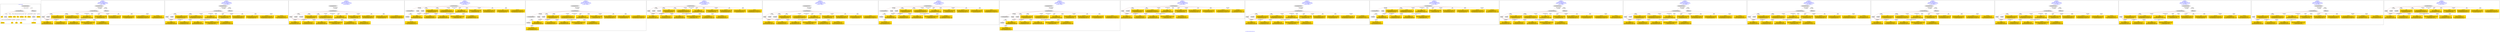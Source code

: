 digraph n0 {
fontcolor="blue"
remincross="true"
label="s15-s-detroit-institute-of-art.json"
subgraph cluster_0 {
label="1-correct model"
n2[style="filled",color="white",fillcolor="lightgray",label="CulturalHeritageObject1"];
n3[shape="plaintext",style="filled",fillcolor="gold",label="date"];
n4[style="filled",color="white",fillcolor="lightgray",label="Person1"];
n5[shape="plaintext",style="filled",fillcolor="gold",label="dimensions"];
n6[shape="plaintext",style="filled",fillcolor="gold",label="medium"];
n7[shape="plaintext",style="filled",fillcolor="gold",label="credit"];
n8[shape="plaintext",style="filled",fillcolor="gold",label="provenance"];
n9[shape="plaintext",style="filled",fillcolor="gold",label="title"];
n10[shape="plaintext",style="filled",fillcolor="gold",label="accession"];
n11[style="filled",color="white",fillcolor="lightgray",label="Concept1"];
n12[shape="plaintext",style="filled",fillcolor="gold",label="nationality"];
n13[shape="plaintext",style="filled",fillcolor="gold",label="birth"];
n14[shape="plaintext",style="filled",fillcolor="gold",label="death"];
n15[shape="plaintext",style="filled",fillcolor="gold",label="name"];
n16[style="filled",color="white",fillcolor="lightgray",label="EuropeanaAggregation1"];
n17[style="filled",color="white",fillcolor="lightgray",label="WebResource1"];
n18[shape="plaintext",style="filled",fillcolor="gold",label="imageURL"];
n19[shape="plaintext",style="filled",fillcolor="gold",label="classification"];
}
subgraph cluster_1 {
label="candidate 0\nlink coherence:1.0\nnode coherence:1.0\nconfidence:0.5043922193938586\nmapping score:0.6168486885159016\ncost:16.99956\n-precision:1.0-recall:1.0"
n21[style="filled",color="white",fillcolor="lightgray",label="CulturalHeritageObject1"];
n22[style="filled",color="white",fillcolor="lightgray",label="Person1"];
n23[style="filled",color="white",fillcolor="lightgray",label="Concept1"];
n24[style="filled",color="white",fillcolor="lightgray",label="EuropeanaAggregation1"];
n25[style="filled",color="white",fillcolor="lightgray",label="WebResource1"];
n26[shape="plaintext",style="filled",fillcolor="gold",label="death\n[Person,dateOfDeath,0.41]\n[Person,dateOfBirth,0.301]\n[CulturalHeritageObject,created,0.258]\n[Person,biographicalInformation,0.031]"];
n27[shape="plaintext",style="filled",fillcolor="gold",label="imageURL\n[WebResource,classLink,0.746]\n[Document,classLink,0.249]\n[CulturalHeritageObject,description,0.003]\n[Person,nameOfThePerson,0.002]"];
n28[shape="plaintext",style="filled",fillcolor="gold",label="credit\n[CulturalHeritageObject,provenance,0.64]\n[CulturalHeritageObject,title,0.134]\n[CulturalHeritageObject,description,0.129]\n[Document,classLink,0.097]"];
n29[shape="plaintext",style="filled",fillcolor="gold",label="accession\n[CulturalHeritageObject,extent,0.677]\n[CulturalHeritageObject,accessionNumber,0.277]\n[CulturalHeritageObject,description,0.03]\n[CulturalHeritageObject,provenance,0.016]"];
n30[shape="plaintext",style="filled",fillcolor="gold",label="classification\n[Person,biographicalInformation,0.417]\n[Concept,prefLabel,0.311]\n[CulturalHeritageObject,description,0.166]\n[CulturalHeritageObject,provenance,0.106]"];
n31[shape="plaintext",style="filled",fillcolor="gold",label="date\n[Person,dateOfBirth,0.363]\n[Person,dateOfDeath,0.31]\n[CulturalHeritageObject,created,0.298]\n[CulturalHeritageObject,provenance,0.029]"];
n32[shape="plaintext",style="filled",fillcolor="gold",label="name\n[Person,nameOfThePerson,0.472]\n[Document,classLink,0.265]\n[CulturalHeritageObject,provenance,0.142]\n[CulturalHeritageObject,title,0.12]"];
n33[shape="plaintext",style="filled",fillcolor="gold",label="medium\n[CulturalHeritageObject,medium,0.833]\n[CulturalHeritageObject,provenance,0.063]\n[Concept,prefLabel,0.054]\n[CulturalHeritageObject,description,0.05]"];
n34[shape="plaintext",style="filled",fillcolor="gold",label="provenance\n[CulturalHeritageObject,provenance,0.35]\n[CulturalHeritageObject,description,0.221]\n[CulturalHeritageObject,title,0.215]\n[Person,biographicalInformation,0.213]"];
n35[shape="plaintext",style="filled",fillcolor="gold",label="title\n[CulturalHeritageObject,title,0.366]\n[CulturalHeritageObject,description,0.307]\n[Person,biographicalInformation,0.18]\n[Document,classLink,0.148]"];
n36[shape="plaintext",style="filled",fillcolor="gold",label="dimensions\n[CulturalHeritageObject,extent,0.638]\n[CulturalHeritageObject,accessionNumber,0.188]\n[CulturalHeritageObject,description,0.094]\n[CulturalHeritageObject,medium,0.081]"];
n37[shape="plaintext",style="filled",fillcolor="gold",label="birth\n[Person,dateOfBirth,0.491]\n[Person,dateOfDeath,0.236]\n[CulturalHeritageObject,created,0.226]\n[Person,biographicalInformation,0.047]"];
n38[shape="plaintext",style="filled",fillcolor="gold",label="nationality\n[Person,countryAssociatedWithThePerson,0.725]\n[CulturalHeritageObject,provenance,0.108]\n[Concept,prefLabel,0.099]\n[CulturalHeritageObject,title,0.068]"];
}
subgraph cluster_2 {
label="candidate 1\nlink coherence:1.0\nnode coherence:1.0\nconfidence:0.5043922193938586\nmapping score:0.6168486885159016\ncost:16.99957\n-precision:0.94-recall:0.94"
n40[style="filled",color="white",fillcolor="lightgray",label="CulturalHeritageObject1"];
n41[style="filled",color="white",fillcolor="lightgray",label="Person1"];
n42[style="filled",color="white",fillcolor="lightgray",label="Concept1"];
n43[style="filled",color="white",fillcolor="lightgray",label="EuropeanaAggregation1"];
n44[style="filled",color="white",fillcolor="lightgray",label="WebResource1"];
n45[shape="plaintext",style="filled",fillcolor="gold",label="death\n[Person,dateOfDeath,0.41]\n[Person,dateOfBirth,0.301]\n[CulturalHeritageObject,created,0.258]\n[Person,biographicalInformation,0.031]"];
n46[shape="plaintext",style="filled",fillcolor="gold",label="imageURL\n[WebResource,classLink,0.746]\n[Document,classLink,0.249]\n[CulturalHeritageObject,description,0.003]\n[Person,nameOfThePerson,0.002]"];
n47[shape="plaintext",style="filled",fillcolor="gold",label="credit\n[CulturalHeritageObject,provenance,0.64]\n[CulturalHeritageObject,title,0.134]\n[CulturalHeritageObject,description,0.129]\n[Document,classLink,0.097]"];
n48[shape="plaintext",style="filled",fillcolor="gold",label="accession\n[CulturalHeritageObject,extent,0.677]\n[CulturalHeritageObject,accessionNumber,0.277]\n[CulturalHeritageObject,description,0.03]\n[CulturalHeritageObject,provenance,0.016]"];
n49[shape="plaintext",style="filled",fillcolor="gold",label="classification\n[Person,biographicalInformation,0.417]\n[Concept,prefLabel,0.311]\n[CulturalHeritageObject,description,0.166]\n[CulturalHeritageObject,provenance,0.106]"];
n50[shape="plaintext",style="filled",fillcolor="gold",label="date\n[Person,dateOfBirth,0.363]\n[Person,dateOfDeath,0.31]\n[CulturalHeritageObject,created,0.298]\n[CulturalHeritageObject,provenance,0.029]"];
n51[shape="plaintext",style="filled",fillcolor="gold",label="name\n[Person,nameOfThePerson,0.472]\n[Document,classLink,0.265]\n[CulturalHeritageObject,provenance,0.142]\n[CulturalHeritageObject,title,0.12]"];
n52[shape="plaintext",style="filled",fillcolor="gold",label="medium\n[CulturalHeritageObject,medium,0.833]\n[CulturalHeritageObject,provenance,0.063]\n[Concept,prefLabel,0.054]\n[CulturalHeritageObject,description,0.05]"];
n53[shape="plaintext",style="filled",fillcolor="gold",label="provenance\n[CulturalHeritageObject,provenance,0.35]\n[CulturalHeritageObject,description,0.221]\n[CulturalHeritageObject,title,0.215]\n[Person,biographicalInformation,0.213]"];
n54[shape="plaintext",style="filled",fillcolor="gold",label="title\n[CulturalHeritageObject,title,0.366]\n[CulturalHeritageObject,description,0.307]\n[Person,biographicalInformation,0.18]\n[Document,classLink,0.148]"];
n55[shape="plaintext",style="filled",fillcolor="gold",label="dimensions\n[CulturalHeritageObject,extent,0.638]\n[CulturalHeritageObject,accessionNumber,0.188]\n[CulturalHeritageObject,description,0.094]\n[CulturalHeritageObject,medium,0.081]"];
n56[shape="plaintext",style="filled",fillcolor="gold",label="birth\n[Person,dateOfBirth,0.491]\n[Person,dateOfDeath,0.236]\n[CulturalHeritageObject,created,0.226]\n[Person,biographicalInformation,0.047]"];
n57[shape="plaintext",style="filled",fillcolor="gold",label="nationality\n[Person,countryAssociatedWithThePerson,0.725]\n[CulturalHeritageObject,provenance,0.108]\n[Concept,prefLabel,0.099]\n[CulturalHeritageObject,title,0.068]"];
}
subgraph cluster_3 {
label="candidate 10\nlink coherence:1.0\nnode coherence:1.0\nconfidence:0.46618873333971417\nmapping score:0.6041141931645201\ncost:16.99966\n-precision:0.82-recall:0.82"
n59[style="filled",color="white",fillcolor="lightgray",label="CulturalHeritageObject1"];
n60[style="filled",color="white",fillcolor="lightgray",label="Person1"];
n61[style="filled",color="white",fillcolor="lightgray",label="Concept1"];
n62[style="filled",color="white",fillcolor="lightgray",label="Document1"];
n63[style="filled",color="white",fillcolor="lightgray",label="EuropeanaAggregation1"];
n64[shape="plaintext",style="filled",fillcolor="gold",label="death\n[Person,dateOfDeath,0.41]\n[Person,dateOfBirth,0.301]\n[CulturalHeritageObject,created,0.258]\n[Person,biographicalInformation,0.031]"];
n65[shape="plaintext",style="filled",fillcolor="gold",label="credit\n[CulturalHeritageObject,provenance,0.64]\n[CulturalHeritageObject,title,0.134]\n[CulturalHeritageObject,description,0.129]\n[Document,classLink,0.097]"];
n66[shape="plaintext",style="filled",fillcolor="gold",label="accession\n[CulturalHeritageObject,extent,0.677]\n[CulturalHeritageObject,accessionNumber,0.277]\n[CulturalHeritageObject,description,0.03]\n[CulturalHeritageObject,provenance,0.016]"];
n67[shape="plaintext",style="filled",fillcolor="gold",label="classification\n[Person,biographicalInformation,0.417]\n[Concept,prefLabel,0.311]\n[CulturalHeritageObject,description,0.166]\n[CulturalHeritageObject,provenance,0.106]"];
n68[shape="plaintext",style="filled",fillcolor="gold",label="date\n[Person,dateOfBirth,0.363]\n[Person,dateOfDeath,0.31]\n[CulturalHeritageObject,created,0.298]\n[CulturalHeritageObject,provenance,0.029]"];
n69[shape="plaintext",style="filled",fillcolor="gold",label="name\n[Person,nameOfThePerson,0.472]\n[Document,classLink,0.265]\n[CulturalHeritageObject,provenance,0.142]\n[CulturalHeritageObject,title,0.12]"];
n70[shape="plaintext",style="filled",fillcolor="gold",label="medium\n[CulturalHeritageObject,medium,0.833]\n[CulturalHeritageObject,provenance,0.063]\n[Concept,prefLabel,0.054]\n[CulturalHeritageObject,description,0.05]"];
n71[shape="plaintext",style="filled",fillcolor="gold",label="provenance\n[CulturalHeritageObject,provenance,0.35]\n[CulturalHeritageObject,description,0.221]\n[CulturalHeritageObject,title,0.215]\n[Person,biographicalInformation,0.213]"];
n72[shape="plaintext",style="filled",fillcolor="gold",label="imageURL\n[WebResource,classLink,0.746]\n[Document,classLink,0.249]\n[CulturalHeritageObject,description,0.003]\n[Person,nameOfThePerson,0.002]"];
n73[shape="plaintext",style="filled",fillcolor="gold",label="title\n[CulturalHeritageObject,title,0.366]\n[CulturalHeritageObject,description,0.307]\n[Person,biographicalInformation,0.18]\n[Document,classLink,0.148]"];
n74[shape="plaintext",style="filled",fillcolor="gold",label="dimensions\n[CulturalHeritageObject,extent,0.638]\n[CulturalHeritageObject,accessionNumber,0.188]\n[CulturalHeritageObject,description,0.094]\n[CulturalHeritageObject,medium,0.081]"];
n75[shape="plaintext",style="filled",fillcolor="gold",label="birth\n[Person,dateOfBirth,0.491]\n[Person,dateOfDeath,0.236]\n[CulturalHeritageObject,created,0.226]\n[Person,biographicalInformation,0.047]"];
n76[shape="plaintext",style="filled",fillcolor="gold",label="nationality\n[Person,countryAssociatedWithThePerson,0.725]\n[CulturalHeritageObject,provenance,0.108]\n[Concept,prefLabel,0.099]\n[CulturalHeritageObject,title,0.068]"];
}
subgraph cluster_4 {
label="candidate 11\nlink coherence:1.0\nnode coherence:1.0\nconfidence:0.46618873333971417\nmapping score:0.6041141931645201\ncost:16.99977\n-precision:0.76-recall:0.76"
n78[style="filled",color="white",fillcolor="lightgray",label="CulturalHeritageObject1"];
n79[style="filled",color="white",fillcolor="lightgray",label="CulturalHeritageObject2"];
n80[style="filled",color="white",fillcolor="lightgray",label="Person1"];
n81[style="filled",color="white",fillcolor="lightgray",label="Concept1"];
n82[style="filled",color="white",fillcolor="lightgray",label="Document2"];
n83[shape="plaintext",style="filled",fillcolor="gold",label="death\n[Person,dateOfDeath,0.41]\n[Person,dateOfBirth,0.301]\n[CulturalHeritageObject,created,0.258]\n[Person,biographicalInformation,0.031]"];
n84[shape="plaintext",style="filled",fillcolor="gold",label="imageURL\n[WebResource,classLink,0.746]\n[Document,classLink,0.249]\n[CulturalHeritageObject,description,0.003]\n[Person,nameOfThePerson,0.002]"];
n85[shape="plaintext",style="filled",fillcolor="gold",label="credit\n[CulturalHeritageObject,provenance,0.64]\n[CulturalHeritageObject,title,0.134]\n[CulturalHeritageObject,description,0.129]\n[Document,classLink,0.097]"];
n86[shape="plaintext",style="filled",fillcolor="gold",label="accession\n[CulturalHeritageObject,extent,0.677]\n[CulturalHeritageObject,accessionNumber,0.277]\n[CulturalHeritageObject,description,0.03]\n[CulturalHeritageObject,provenance,0.016]"];
n87[shape="plaintext",style="filled",fillcolor="gold",label="classification\n[Person,biographicalInformation,0.417]\n[Concept,prefLabel,0.311]\n[CulturalHeritageObject,description,0.166]\n[CulturalHeritageObject,provenance,0.106]"];
n88[shape="plaintext",style="filled",fillcolor="gold",label="date\n[Person,dateOfBirth,0.363]\n[Person,dateOfDeath,0.31]\n[CulturalHeritageObject,created,0.298]\n[CulturalHeritageObject,provenance,0.029]"];
n89[shape="plaintext",style="filled",fillcolor="gold",label="name\n[Person,nameOfThePerson,0.472]\n[Document,classLink,0.265]\n[CulturalHeritageObject,provenance,0.142]\n[CulturalHeritageObject,title,0.12]"];
n90[shape="plaintext",style="filled",fillcolor="gold",label="medium\n[CulturalHeritageObject,medium,0.833]\n[CulturalHeritageObject,provenance,0.063]\n[Concept,prefLabel,0.054]\n[CulturalHeritageObject,description,0.05]"];
n91[shape="plaintext",style="filled",fillcolor="gold",label="provenance\n[CulturalHeritageObject,provenance,0.35]\n[CulturalHeritageObject,description,0.221]\n[CulturalHeritageObject,title,0.215]\n[Person,biographicalInformation,0.213]"];
n92[shape="plaintext",style="filled",fillcolor="gold",label="title\n[CulturalHeritageObject,title,0.366]\n[CulturalHeritageObject,description,0.307]\n[Person,biographicalInformation,0.18]\n[Document,classLink,0.148]"];
n93[shape="plaintext",style="filled",fillcolor="gold",label="dimensions\n[CulturalHeritageObject,extent,0.638]\n[CulturalHeritageObject,accessionNumber,0.188]\n[CulturalHeritageObject,description,0.094]\n[CulturalHeritageObject,medium,0.081]"];
n94[shape="plaintext",style="filled",fillcolor="gold",label="birth\n[Person,dateOfBirth,0.491]\n[Person,dateOfDeath,0.236]\n[CulturalHeritageObject,created,0.226]\n[Person,biographicalInformation,0.047]"];
n95[shape="plaintext",style="filled",fillcolor="gold",label="nationality\n[Person,countryAssociatedWithThePerson,0.725]\n[CulturalHeritageObject,provenance,0.108]\n[Concept,prefLabel,0.099]\n[CulturalHeritageObject,title,0.068]"];
}
subgraph cluster_5 {
label="candidate 12\nlink coherence:1.0\nnode coherence:1.0\nconfidence:0.46618873333971417\nmapping score:0.6041141931645201\ncost:17.99965\n-precision:0.78-recall:0.82"
n97[style="filled",color="white",fillcolor="lightgray",label="CulturalHeritageObject1"];
n98[style="filled",color="white",fillcolor="lightgray",label="CulturalHeritageObject2"];
n99[style="filled",color="white",fillcolor="lightgray",label="Person1"];
n100[style="filled",color="white",fillcolor="lightgray",label="Concept1"];
n101[style="filled",color="white",fillcolor="lightgray",label="Document2"];
n102[style="filled",color="white",fillcolor="lightgray",label="EuropeanaAggregation1"];
n103[shape="plaintext",style="filled",fillcolor="gold",label="death\n[Person,dateOfDeath,0.41]\n[Person,dateOfBirth,0.301]\n[CulturalHeritageObject,created,0.258]\n[Person,biographicalInformation,0.031]"];
n104[shape="plaintext",style="filled",fillcolor="gold",label="imageURL\n[WebResource,classLink,0.746]\n[Document,classLink,0.249]\n[CulturalHeritageObject,description,0.003]\n[Person,nameOfThePerson,0.002]"];
n105[shape="plaintext",style="filled",fillcolor="gold",label="credit\n[CulturalHeritageObject,provenance,0.64]\n[CulturalHeritageObject,title,0.134]\n[CulturalHeritageObject,description,0.129]\n[Document,classLink,0.097]"];
n106[shape="plaintext",style="filled",fillcolor="gold",label="accession\n[CulturalHeritageObject,extent,0.677]\n[CulturalHeritageObject,accessionNumber,0.277]\n[CulturalHeritageObject,description,0.03]\n[CulturalHeritageObject,provenance,0.016]"];
n107[shape="plaintext",style="filled",fillcolor="gold",label="classification\n[Person,biographicalInformation,0.417]\n[Concept,prefLabel,0.311]\n[CulturalHeritageObject,description,0.166]\n[CulturalHeritageObject,provenance,0.106]"];
n108[shape="plaintext",style="filled",fillcolor="gold",label="date\n[Person,dateOfBirth,0.363]\n[Person,dateOfDeath,0.31]\n[CulturalHeritageObject,created,0.298]\n[CulturalHeritageObject,provenance,0.029]"];
n109[shape="plaintext",style="filled",fillcolor="gold",label="name\n[Person,nameOfThePerson,0.472]\n[Document,classLink,0.265]\n[CulturalHeritageObject,provenance,0.142]\n[CulturalHeritageObject,title,0.12]"];
n110[shape="plaintext",style="filled",fillcolor="gold",label="medium\n[CulturalHeritageObject,medium,0.833]\n[CulturalHeritageObject,provenance,0.063]\n[Concept,prefLabel,0.054]\n[CulturalHeritageObject,description,0.05]"];
n111[shape="plaintext",style="filled",fillcolor="gold",label="provenance\n[CulturalHeritageObject,provenance,0.35]\n[CulturalHeritageObject,description,0.221]\n[CulturalHeritageObject,title,0.215]\n[Person,biographicalInformation,0.213]"];
n112[shape="plaintext",style="filled",fillcolor="gold",label="title\n[CulturalHeritageObject,title,0.366]\n[CulturalHeritageObject,description,0.307]\n[Person,biographicalInformation,0.18]\n[Document,classLink,0.148]"];
n113[shape="plaintext",style="filled",fillcolor="gold",label="dimensions\n[CulturalHeritageObject,extent,0.638]\n[CulturalHeritageObject,accessionNumber,0.188]\n[CulturalHeritageObject,description,0.094]\n[CulturalHeritageObject,medium,0.081]"];
n114[shape="plaintext",style="filled",fillcolor="gold",label="birth\n[Person,dateOfBirth,0.491]\n[Person,dateOfDeath,0.236]\n[CulturalHeritageObject,created,0.226]\n[Person,biographicalInformation,0.047]"];
n115[shape="plaintext",style="filled",fillcolor="gold",label="nationality\n[Person,countryAssociatedWithThePerson,0.725]\n[CulturalHeritageObject,provenance,0.108]\n[Concept,prefLabel,0.099]\n[CulturalHeritageObject,title,0.068]"];
}
subgraph cluster_6 {
label="candidate 13\nlink coherence:1.0\nnode coherence:1.0\nconfidence:0.462319274471388\nmapping score:0.6028243735417447\ncost:15.99978\n-precision:0.69-recall:0.65"
n117[style="filled",color="white",fillcolor="lightgray",label="CulturalHeritageObject1"];
n118[style="filled",color="white",fillcolor="lightgray",label="Person1"];
n119[style="filled",color="white",fillcolor="lightgray",label="Concept1"];
n120[style="filled",color="white",fillcolor="lightgray",label="Document1"];
n121[shape="plaintext",style="filled",fillcolor="gold",label="death\n[Person,dateOfDeath,0.41]\n[Person,dateOfBirth,0.301]\n[CulturalHeritageObject,created,0.258]\n[Person,biographicalInformation,0.031]"];
n122[shape="plaintext",style="filled",fillcolor="gold",label="credit\n[CulturalHeritageObject,provenance,0.64]\n[CulturalHeritageObject,title,0.134]\n[CulturalHeritageObject,description,0.129]\n[Document,classLink,0.097]"];
n123[shape="plaintext",style="filled",fillcolor="gold",label="dimensions\n[CulturalHeritageObject,extent,0.638]\n[CulturalHeritageObject,accessionNumber,0.188]\n[CulturalHeritageObject,description,0.094]\n[CulturalHeritageObject,medium,0.081]"];
n124[shape="plaintext",style="filled",fillcolor="gold",label="classification\n[Person,biographicalInformation,0.417]\n[Concept,prefLabel,0.311]\n[CulturalHeritageObject,description,0.166]\n[CulturalHeritageObject,provenance,0.106]"];
n125[shape="plaintext",style="filled",fillcolor="gold",label="date\n[Person,dateOfBirth,0.363]\n[Person,dateOfDeath,0.31]\n[CulturalHeritageObject,created,0.298]\n[CulturalHeritageObject,provenance,0.029]"];
n126[shape="plaintext",style="filled",fillcolor="gold",label="name\n[Person,nameOfThePerson,0.472]\n[Document,classLink,0.265]\n[CulturalHeritageObject,provenance,0.142]\n[CulturalHeritageObject,title,0.12]"];
n127[shape="plaintext",style="filled",fillcolor="gold",label="medium\n[CulturalHeritageObject,medium,0.833]\n[CulturalHeritageObject,provenance,0.063]\n[Concept,prefLabel,0.054]\n[CulturalHeritageObject,description,0.05]"];
n128[shape="plaintext",style="filled",fillcolor="gold",label="provenance\n[CulturalHeritageObject,provenance,0.35]\n[CulturalHeritageObject,description,0.221]\n[CulturalHeritageObject,title,0.215]\n[Person,biographicalInformation,0.213]"];
n129[shape="plaintext",style="filled",fillcolor="gold",label="imageURL\n[WebResource,classLink,0.746]\n[Document,classLink,0.249]\n[CulturalHeritageObject,description,0.003]\n[Person,nameOfThePerson,0.002]"];
n130[shape="plaintext",style="filled",fillcolor="gold",label="title\n[CulturalHeritageObject,title,0.366]\n[CulturalHeritageObject,description,0.307]\n[Person,biographicalInformation,0.18]\n[Document,classLink,0.148]"];
n131[shape="plaintext",style="filled",fillcolor="gold",label="accession\n[CulturalHeritageObject,extent,0.677]\n[CulturalHeritageObject,accessionNumber,0.277]\n[CulturalHeritageObject,description,0.03]\n[CulturalHeritageObject,provenance,0.016]"];
n132[shape="plaintext",style="filled",fillcolor="gold",label="birth\n[Person,dateOfBirth,0.491]\n[Person,dateOfDeath,0.236]\n[CulturalHeritageObject,created,0.226]\n[Person,biographicalInformation,0.047]"];
n133[shape="plaintext",style="filled",fillcolor="gold",label="nationality\n[Person,countryAssociatedWithThePerson,0.725]\n[CulturalHeritageObject,provenance,0.108]\n[Concept,prefLabel,0.099]\n[CulturalHeritageObject,title,0.068]"];
}
subgraph cluster_7 {
label="candidate 14\nlink coherence:1.0\nnode coherence:1.0\nconfidence:0.462319274471388\nmapping score:0.6028243735417447\ncost:16.99966\n-precision:0.71-recall:0.71"
n135[style="filled",color="white",fillcolor="lightgray",label="CulturalHeritageObject1"];
n136[style="filled",color="white",fillcolor="lightgray",label="Person1"];
n137[style="filled",color="white",fillcolor="lightgray",label="Concept1"];
n138[style="filled",color="white",fillcolor="lightgray",label="Document1"];
n139[style="filled",color="white",fillcolor="lightgray",label="EuropeanaAggregation1"];
n140[shape="plaintext",style="filled",fillcolor="gold",label="death\n[Person,dateOfDeath,0.41]\n[Person,dateOfBirth,0.301]\n[CulturalHeritageObject,created,0.258]\n[Person,biographicalInformation,0.031]"];
n141[shape="plaintext",style="filled",fillcolor="gold",label="credit\n[CulturalHeritageObject,provenance,0.64]\n[CulturalHeritageObject,title,0.134]\n[CulturalHeritageObject,description,0.129]\n[Document,classLink,0.097]"];
n142[shape="plaintext",style="filled",fillcolor="gold",label="dimensions\n[CulturalHeritageObject,extent,0.638]\n[CulturalHeritageObject,accessionNumber,0.188]\n[CulturalHeritageObject,description,0.094]\n[CulturalHeritageObject,medium,0.081]"];
n143[shape="plaintext",style="filled",fillcolor="gold",label="classification\n[Person,biographicalInformation,0.417]\n[Concept,prefLabel,0.311]\n[CulturalHeritageObject,description,0.166]\n[CulturalHeritageObject,provenance,0.106]"];
n144[shape="plaintext",style="filled",fillcolor="gold",label="date\n[Person,dateOfBirth,0.363]\n[Person,dateOfDeath,0.31]\n[CulturalHeritageObject,created,0.298]\n[CulturalHeritageObject,provenance,0.029]"];
n145[shape="plaintext",style="filled",fillcolor="gold",label="name\n[Person,nameOfThePerson,0.472]\n[Document,classLink,0.265]\n[CulturalHeritageObject,provenance,0.142]\n[CulturalHeritageObject,title,0.12]"];
n146[shape="plaintext",style="filled",fillcolor="gold",label="medium\n[CulturalHeritageObject,medium,0.833]\n[CulturalHeritageObject,provenance,0.063]\n[Concept,prefLabel,0.054]\n[CulturalHeritageObject,description,0.05]"];
n147[shape="plaintext",style="filled",fillcolor="gold",label="provenance\n[CulturalHeritageObject,provenance,0.35]\n[CulturalHeritageObject,description,0.221]\n[CulturalHeritageObject,title,0.215]\n[Person,biographicalInformation,0.213]"];
n148[shape="plaintext",style="filled",fillcolor="gold",label="imageURL\n[WebResource,classLink,0.746]\n[Document,classLink,0.249]\n[CulturalHeritageObject,description,0.003]\n[Person,nameOfThePerson,0.002]"];
n149[shape="plaintext",style="filled",fillcolor="gold",label="title\n[CulturalHeritageObject,title,0.366]\n[CulturalHeritageObject,description,0.307]\n[Person,biographicalInformation,0.18]\n[Document,classLink,0.148]"];
n150[shape="plaintext",style="filled",fillcolor="gold",label="accession\n[CulturalHeritageObject,extent,0.677]\n[CulturalHeritageObject,accessionNumber,0.277]\n[CulturalHeritageObject,description,0.03]\n[CulturalHeritageObject,provenance,0.016]"];
n151[shape="plaintext",style="filled",fillcolor="gold",label="birth\n[Person,dateOfBirth,0.491]\n[Person,dateOfDeath,0.236]\n[CulturalHeritageObject,created,0.226]\n[Person,biographicalInformation,0.047]"];
n152[shape="plaintext",style="filled",fillcolor="gold",label="nationality\n[Person,countryAssociatedWithThePerson,0.725]\n[CulturalHeritageObject,provenance,0.108]\n[Concept,prefLabel,0.099]\n[CulturalHeritageObject,title,0.068]"];
}
subgraph cluster_8 {
label="candidate 15\nlink coherence:1.0\nnode coherence:1.0\nconfidence:0.462319274471388\nmapping score:0.6028243735417447\ncost:16.99977\n-precision:0.65-recall:0.65"
n154[style="filled",color="white",fillcolor="lightgray",label="CulturalHeritageObject1"];
n155[style="filled",color="white",fillcolor="lightgray",label="CulturalHeritageObject2"];
n156[style="filled",color="white",fillcolor="lightgray",label="Person1"];
n157[style="filled",color="white",fillcolor="lightgray",label="Concept1"];
n158[style="filled",color="white",fillcolor="lightgray",label="Document2"];
n159[shape="plaintext",style="filled",fillcolor="gold",label="death\n[Person,dateOfDeath,0.41]\n[Person,dateOfBirth,0.301]\n[CulturalHeritageObject,created,0.258]\n[Person,biographicalInformation,0.031]"];
n160[shape="plaintext",style="filled",fillcolor="gold",label="imageURL\n[WebResource,classLink,0.746]\n[Document,classLink,0.249]\n[CulturalHeritageObject,description,0.003]\n[Person,nameOfThePerson,0.002]"];
n161[shape="plaintext",style="filled",fillcolor="gold",label="credit\n[CulturalHeritageObject,provenance,0.64]\n[CulturalHeritageObject,title,0.134]\n[CulturalHeritageObject,description,0.129]\n[Document,classLink,0.097]"];
n162[shape="plaintext",style="filled",fillcolor="gold",label="dimensions\n[CulturalHeritageObject,extent,0.638]\n[CulturalHeritageObject,accessionNumber,0.188]\n[CulturalHeritageObject,description,0.094]\n[CulturalHeritageObject,medium,0.081]"];
n163[shape="plaintext",style="filled",fillcolor="gold",label="classification\n[Person,biographicalInformation,0.417]\n[Concept,prefLabel,0.311]\n[CulturalHeritageObject,description,0.166]\n[CulturalHeritageObject,provenance,0.106]"];
n164[shape="plaintext",style="filled",fillcolor="gold",label="date\n[Person,dateOfBirth,0.363]\n[Person,dateOfDeath,0.31]\n[CulturalHeritageObject,created,0.298]\n[CulturalHeritageObject,provenance,0.029]"];
n165[shape="plaintext",style="filled",fillcolor="gold",label="name\n[Person,nameOfThePerson,0.472]\n[Document,classLink,0.265]\n[CulturalHeritageObject,provenance,0.142]\n[CulturalHeritageObject,title,0.12]"];
n166[shape="plaintext",style="filled",fillcolor="gold",label="medium\n[CulturalHeritageObject,medium,0.833]\n[CulturalHeritageObject,provenance,0.063]\n[Concept,prefLabel,0.054]\n[CulturalHeritageObject,description,0.05]"];
n167[shape="plaintext",style="filled",fillcolor="gold",label="provenance\n[CulturalHeritageObject,provenance,0.35]\n[CulturalHeritageObject,description,0.221]\n[CulturalHeritageObject,title,0.215]\n[Person,biographicalInformation,0.213]"];
n168[shape="plaintext",style="filled",fillcolor="gold",label="title\n[CulturalHeritageObject,title,0.366]\n[CulturalHeritageObject,description,0.307]\n[Person,biographicalInformation,0.18]\n[Document,classLink,0.148]"];
n169[shape="plaintext",style="filled",fillcolor="gold",label="accession\n[CulturalHeritageObject,extent,0.677]\n[CulturalHeritageObject,accessionNumber,0.277]\n[CulturalHeritageObject,description,0.03]\n[CulturalHeritageObject,provenance,0.016]"];
n170[shape="plaintext",style="filled",fillcolor="gold",label="birth\n[Person,dateOfBirth,0.491]\n[Person,dateOfDeath,0.236]\n[CulturalHeritageObject,created,0.226]\n[Person,biographicalInformation,0.047]"];
n171[shape="plaintext",style="filled",fillcolor="gold",label="nationality\n[Person,countryAssociatedWithThePerson,0.725]\n[CulturalHeritageObject,provenance,0.108]\n[Concept,prefLabel,0.099]\n[CulturalHeritageObject,title,0.068]"];
}
subgraph cluster_9 {
label="candidate 16\nlink coherence:1.0\nnode coherence:1.0\nconfidence:0.462319274471388\nmapping score:0.6028243735417447\ncost:17.99965\n-precision:0.67-recall:0.71"
n173[style="filled",color="white",fillcolor="lightgray",label="CulturalHeritageObject1"];
n174[style="filled",color="white",fillcolor="lightgray",label="CulturalHeritageObject2"];
n175[style="filled",color="white",fillcolor="lightgray",label="Person1"];
n176[style="filled",color="white",fillcolor="lightgray",label="Concept1"];
n177[style="filled",color="white",fillcolor="lightgray",label="Document2"];
n178[style="filled",color="white",fillcolor="lightgray",label="EuropeanaAggregation1"];
n179[shape="plaintext",style="filled",fillcolor="gold",label="death\n[Person,dateOfDeath,0.41]\n[Person,dateOfBirth,0.301]\n[CulturalHeritageObject,created,0.258]\n[Person,biographicalInformation,0.031]"];
n180[shape="plaintext",style="filled",fillcolor="gold",label="imageURL\n[WebResource,classLink,0.746]\n[Document,classLink,0.249]\n[CulturalHeritageObject,description,0.003]\n[Person,nameOfThePerson,0.002]"];
n181[shape="plaintext",style="filled",fillcolor="gold",label="credit\n[CulturalHeritageObject,provenance,0.64]\n[CulturalHeritageObject,title,0.134]\n[CulturalHeritageObject,description,0.129]\n[Document,classLink,0.097]"];
n182[shape="plaintext",style="filled",fillcolor="gold",label="dimensions\n[CulturalHeritageObject,extent,0.638]\n[CulturalHeritageObject,accessionNumber,0.188]\n[CulturalHeritageObject,description,0.094]\n[CulturalHeritageObject,medium,0.081]"];
n183[shape="plaintext",style="filled",fillcolor="gold",label="classification\n[Person,biographicalInformation,0.417]\n[Concept,prefLabel,0.311]\n[CulturalHeritageObject,description,0.166]\n[CulturalHeritageObject,provenance,0.106]"];
n184[shape="plaintext",style="filled",fillcolor="gold",label="date\n[Person,dateOfBirth,0.363]\n[Person,dateOfDeath,0.31]\n[CulturalHeritageObject,created,0.298]\n[CulturalHeritageObject,provenance,0.029]"];
n185[shape="plaintext",style="filled",fillcolor="gold",label="name\n[Person,nameOfThePerson,0.472]\n[Document,classLink,0.265]\n[CulturalHeritageObject,provenance,0.142]\n[CulturalHeritageObject,title,0.12]"];
n186[shape="plaintext",style="filled",fillcolor="gold",label="medium\n[CulturalHeritageObject,medium,0.833]\n[CulturalHeritageObject,provenance,0.063]\n[Concept,prefLabel,0.054]\n[CulturalHeritageObject,description,0.05]"];
n187[shape="plaintext",style="filled",fillcolor="gold",label="provenance\n[CulturalHeritageObject,provenance,0.35]\n[CulturalHeritageObject,description,0.221]\n[CulturalHeritageObject,title,0.215]\n[Person,biographicalInformation,0.213]"];
n188[shape="plaintext",style="filled",fillcolor="gold",label="title\n[CulturalHeritageObject,title,0.366]\n[CulturalHeritageObject,description,0.307]\n[Person,biographicalInformation,0.18]\n[Document,classLink,0.148]"];
n189[shape="plaintext",style="filled",fillcolor="gold",label="accession\n[CulturalHeritageObject,extent,0.677]\n[CulturalHeritageObject,accessionNumber,0.277]\n[CulturalHeritageObject,description,0.03]\n[CulturalHeritageObject,provenance,0.016]"];
n190[shape="plaintext",style="filled",fillcolor="gold",label="birth\n[Person,dateOfBirth,0.491]\n[Person,dateOfDeath,0.236]\n[CulturalHeritageObject,created,0.226]\n[Person,biographicalInformation,0.047]"];
n191[shape="plaintext",style="filled",fillcolor="gold",label="nationality\n[Person,countryAssociatedWithThePerson,0.725]\n[CulturalHeritageObject,provenance,0.108]\n[Concept,prefLabel,0.099]\n[CulturalHeritageObject,title,0.068]"];
}
subgraph cluster_10 {
label="candidate 17\nlink coherence:1.0\nnode coherence:1.0\nconfidence:0.45509488582661334\nmapping score:0.6132367568139993\ncost:14.99981\n-precision:0.8-recall:0.71"
n193[style="filled",color="white",fillcolor="lightgray",label="CulturalHeritageObject1"];
n194[style="filled",color="white",fillcolor="lightgray",label="Person1"];
n195[style="filled",color="white",fillcolor="lightgray",label="Document1"];
n196[shape="plaintext",style="filled",fillcolor="gold",label="death\n[Person,dateOfDeath,0.41]\n[Person,dateOfBirth,0.301]\n[CulturalHeritageObject,created,0.258]\n[Person,biographicalInformation,0.031]"];
n197[shape="plaintext",style="filled",fillcolor="gold",label="credit\n[CulturalHeritageObject,provenance,0.64]\n[CulturalHeritageObject,title,0.134]\n[CulturalHeritageObject,description,0.129]\n[Document,classLink,0.097]"];
n198[shape="plaintext",style="filled",fillcolor="gold",label="accession\n[CulturalHeritageObject,extent,0.677]\n[CulturalHeritageObject,accessionNumber,0.277]\n[CulturalHeritageObject,description,0.03]\n[CulturalHeritageObject,provenance,0.016]"];
n199[shape="plaintext",style="filled",fillcolor="gold",label="date\n[Person,dateOfBirth,0.363]\n[Person,dateOfDeath,0.31]\n[CulturalHeritageObject,created,0.298]\n[CulturalHeritageObject,provenance,0.029]"];
n200[shape="plaintext",style="filled",fillcolor="gold",label="name\n[Person,nameOfThePerson,0.472]\n[Document,classLink,0.265]\n[CulturalHeritageObject,provenance,0.142]\n[CulturalHeritageObject,title,0.12]"];
n201[shape="plaintext",style="filled",fillcolor="gold",label="medium\n[CulturalHeritageObject,medium,0.833]\n[CulturalHeritageObject,provenance,0.063]\n[Concept,prefLabel,0.054]\n[CulturalHeritageObject,description,0.05]"];
n202[shape="plaintext",style="filled",fillcolor="gold",label="provenance\n[CulturalHeritageObject,provenance,0.35]\n[CulturalHeritageObject,description,0.221]\n[CulturalHeritageObject,title,0.215]\n[Person,biographicalInformation,0.213]"];
n203[shape="plaintext",style="filled",fillcolor="gold",label="imageURL\n[WebResource,classLink,0.746]\n[Document,classLink,0.249]\n[CulturalHeritageObject,description,0.003]\n[Person,nameOfThePerson,0.002]"];
n204[shape="plaintext",style="filled",fillcolor="gold",label="title\n[CulturalHeritageObject,title,0.366]\n[CulturalHeritageObject,description,0.307]\n[Person,biographicalInformation,0.18]\n[Document,classLink,0.148]"];
n205[shape="plaintext",style="filled",fillcolor="gold",label="dimensions\n[CulturalHeritageObject,extent,0.638]\n[CulturalHeritageObject,accessionNumber,0.188]\n[CulturalHeritageObject,description,0.094]\n[CulturalHeritageObject,medium,0.081]"];
n206[shape="plaintext",style="filled",fillcolor="gold",label="birth\n[Person,dateOfBirth,0.491]\n[Person,dateOfDeath,0.236]\n[CulturalHeritageObject,created,0.226]\n[Person,biographicalInformation,0.047]"];
n207[shape="plaintext",style="filled",fillcolor="gold",label="nationality\n[Person,countryAssociatedWithThePerson,0.725]\n[CulturalHeritageObject,provenance,0.108]\n[Concept,prefLabel,0.099]\n[CulturalHeritageObject,title,0.068]"];
n208[shape="plaintext",style="filled",fillcolor="gold",label="classification\n[Person,biographicalInformation,0.417]\n[Concept,prefLabel,0.311]\n[CulturalHeritageObject,description,0.166]\n[CulturalHeritageObject,provenance,0.106]"];
}
subgraph cluster_11 {
label="candidate 18\nlink coherence:1.0\nnode coherence:1.0\nconfidence:0.45509488582661334\nmapping score:0.6132367568139993\ncost:15.99969\n-precision:0.81-recall:0.76"
n210[style="filled",color="white",fillcolor="lightgray",label="CulturalHeritageObject1"];
n211[style="filled",color="white",fillcolor="lightgray",label="Person1"];
n212[style="filled",color="white",fillcolor="lightgray",label="Document1"];
n213[style="filled",color="white",fillcolor="lightgray",label="EuropeanaAggregation1"];
n214[shape="plaintext",style="filled",fillcolor="gold",label="death\n[Person,dateOfDeath,0.41]\n[Person,dateOfBirth,0.301]\n[CulturalHeritageObject,created,0.258]\n[Person,biographicalInformation,0.031]"];
n215[shape="plaintext",style="filled",fillcolor="gold",label="credit\n[CulturalHeritageObject,provenance,0.64]\n[CulturalHeritageObject,title,0.134]\n[CulturalHeritageObject,description,0.129]\n[Document,classLink,0.097]"];
n216[shape="plaintext",style="filled",fillcolor="gold",label="accession\n[CulturalHeritageObject,extent,0.677]\n[CulturalHeritageObject,accessionNumber,0.277]\n[CulturalHeritageObject,description,0.03]\n[CulturalHeritageObject,provenance,0.016]"];
n217[shape="plaintext",style="filled",fillcolor="gold",label="date\n[Person,dateOfBirth,0.363]\n[Person,dateOfDeath,0.31]\n[CulturalHeritageObject,created,0.298]\n[CulturalHeritageObject,provenance,0.029]"];
n218[shape="plaintext",style="filled",fillcolor="gold",label="name\n[Person,nameOfThePerson,0.472]\n[Document,classLink,0.265]\n[CulturalHeritageObject,provenance,0.142]\n[CulturalHeritageObject,title,0.12]"];
n219[shape="plaintext",style="filled",fillcolor="gold",label="medium\n[CulturalHeritageObject,medium,0.833]\n[CulturalHeritageObject,provenance,0.063]\n[Concept,prefLabel,0.054]\n[CulturalHeritageObject,description,0.05]"];
n220[shape="plaintext",style="filled",fillcolor="gold",label="provenance\n[CulturalHeritageObject,provenance,0.35]\n[CulturalHeritageObject,description,0.221]\n[CulturalHeritageObject,title,0.215]\n[Person,biographicalInformation,0.213]"];
n221[shape="plaintext",style="filled",fillcolor="gold",label="imageURL\n[WebResource,classLink,0.746]\n[Document,classLink,0.249]\n[CulturalHeritageObject,description,0.003]\n[Person,nameOfThePerson,0.002]"];
n222[shape="plaintext",style="filled",fillcolor="gold",label="title\n[CulturalHeritageObject,title,0.366]\n[CulturalHeritageObject,description,0.307]\n[Person,biographicalInformation,0.18]\n[Document,classLink,0.148]"];
n223[shape="plaintext",style="filled",fillcolor="gold",label="dimensions\n[CulturalHeritageObject,extent,0.638]\n[CulturalHeritageObject,accessionNumber,0.188]\n[CulturalHeritageObject,description,0.094]\n[CulturalHeritageObject,medium,0.081]"];
n224[shape="plaintext",style="filled",fillcolor="gold",label="birth\n[Person,dateOfBirth,0.491]\n[Person,dateOfDeath,0.236]\n[CulturalHeritageObject,created,0.226]\n[Person,biographicalInformation,0.047]"];
n225[shape="plaintext",style="filled",fillcolor="gold",label="nationality\n[Person,countryAssociatedWithThePerson,0.725]\n[CulturalHeritageObject,provenance,0.108]\n[Concept,prefLabel,0.099]\n[CulturalHeritageObject,title,0.068]"];
n226[shape="plaintext",style="filled",fillcolor="gold",label="classification\n[Person,biographicalInformation,0.417]\n[Concept,prefLabel,0.311]\n[CulturalHeritageObject,description,0.166]\n[CulturalHeritageObject,provenance,0.106]"];
}
subgraph cluster_12 {
label="candidate 19\nlink coherence:1.0\nnode coherence:1.0\nconfidence:0.45509488582661334\nmapping score:0.6132367568139993\ncost:15.9998\n-precision:0.75-recall:0.71"
n228[style="filled",color="white",fillcolor="lightgray",label="CulturalHeritageObject1"];
n229[style="filled",color="white",fillcolor="lightgray",label="CulturalHeritageObject2"];
n230[style="filled",color="white",fillcolor="lightgray",label="Person1"];
n231[style="filled",color="white",fillcolor="lightgray",label="Document2"];
n232[shape="plaintext",style="filled",fillcolor="gold",label="death\n[Person,dateOfDeath,0.41]\n[Person,dateOfBirth,0.301]\n[CulturalHeritageObject,created,0.258]\n[Person,biographicalInformation,0.031]"];
n233[shape="plaintext",style="filled",fillcolor="gold",label="imageURL\n[WebResource,classLink,0.746]\n[Document,classLink,0.249]\n[CulturalHeritageObject,description,0.003]\n[Person,nameOfThePerson,0.002]"];
n234[shape="plaintext",style="filled",fillcolor="gold",label="credit\n[CulturalHeritageObject,provenance,0.64]\n[CulturalHeritageObject,title,0.134]\n[CulturalHeritageObject,description,0.129]\n[Document,classLink,0.097]"];
n235[shape="plaintext",style="filled",fillcolor="gold",label="accession\n[CulturalHeritageObject,extent,0.677]\n[CulturalHeritageObject,accessionNumber,0.277]\n[CulturalHeritageObject,description,0.03]\n[CulturalHeritageObject,provenance,0.016]"];
n236[shape="plaintext",style="filled",fillcolor="gold",label="date\n[Person,dateOfBirth,0.363]\n[Person,dateOfDeath,0.31]\n[CulturalHeritageObject,created,0.298]\n[CulturalHeritageObject,provenance,0.029]"];
n237[shape="plaintext",style="filled",fillcolor="gold",label="name\n[Person,nameOfThePerson,0.472]\n[Document,classLink,0.265]\n[CulturalHeritageObject,provenance,0.142]\n[CulturalHeritageObject,title,0.12]"];
n238[shape="plaintext",style="filled",fillcolor="gold",label="medium\n[CulturalHeritageObject,medium,0.833]\n[CulturalHeritageObject,provenance,0.063]\n[Concept,prefLabel,0.054]\n[CulturalHeritageObject,description,0.05]"];
n239[shape="plaintext",style="filled",fillcolor="gold",label="provenance\n[CulturalHeritageObject,provenance,0.35]\n[CulturalHeritageObject,description,0.221]\n[CulturalHeritageObject,title,0.215]\n[Person,biographicalInformation,0.213]"];
n240[shape="plaintext",style="filled",fillcolor="gold",label="title\n[CulturalHeritageObject,title,0.366]\n[CulturalHeritageObject,description,0.307]\n[Person,biographicalInformation,0.18]\n[Document,classLink,0.148]"];
n241[shape="plaintext",style="filled",fillcolor="gold",label="dimensions\n[CulturalHeritageObject,extent,0.638]\n[CulturalHeritageObject,accessionNumber,0.188]\n[CulturalHeritageObject,description,0.094]\n[CulturalHeritageObject,medium,0.081]"];
n242[shape="plaintext",style="filled",fillcolor="gold",label="birth\n[Person,dateOfBirth,0.491]\n[Person,dateOfDeath,0.236]\n[CulturalHeritageObject,created,0.226]\n[Person,biographicalInformation,0.047]"];
n243[shape="plaintext",style="filled",fillcolor="gold",label="nationality\n[Person,countryAssociatedWithThePerson,0.725]\n[CulturalHeritageObject,provenance,0.108]\n[Concept,prefLabel,0.099]\n[CulturalHeritageObject,title,0.068]"];
n244[shape="plaintext",style="filled",fillcolor="gold",label="classification\n[Person,biographicalInformation,0.417]\n[Concept,prefLabel,0.311]\n[CulturalHeritageObject,description,0.166]\n[CulturalHeritageObject,provenance,0.106]"];
}
subgraph cluster_13 {
label="candidate 2\nlink coherence:1.0\nnode coherence:1.0\nconfidence:0.5043922193938586\nmapping score:0.6168486885159016\ncost:16.99967\n-precision:1.0-recall:1.0"
n246[style="filled",color="white",fillcolor="lightgray",label="CulturalHeritageObject1"];
n247[style="filled",color="white",fillcolor="lightgray",label="Person1"];
n248[style="filled",color="white",fillcolor="lightgray",label="Concept1"];
n249[style="filled",color="white",fillcolor="lightgray",label="EuropeanaAggregation1"];
n250[style="filled",color="white",fillcolor="lightgray",label="WebResource2"];
n251[shape="plaintext",style="filled",fillcolor="gold",label="death\n[Person,dateOfDeath,0.41]\n[Person,dateOfBirth,0.301]\n[CulturalHeritageObject,created,0.258]\n[Person,biographicalInformation,0.031]"];
n252[shape="plaintext",style="filled",fillcolor="gold",label="credit\n[CulturalHeritageObject,provenance,0.64]\n[CulturalHeritageObject,title,0.134]\n[CulturalHeritageObject,description,0.129]\n[Document,classLink,0.097]"];
n253[shape="plaintext",style="filled",fillcolor="gold",label="accession\n[CulturalHeritageObject,extent,0.677]\n[CulturalHeritageObject,accessionNumber,0.277]\n[CulturalHeritageObject,description,0.03]\n[CulturalHeritageObject,provenance,0.016]"];
n254[shape="plaintext",style="filled",fillcolor="gold",label="classification\n[Person,biographicalInformation,0.417]\n[Concept,prefLabel,0.311]\n[CulturalHeritageObject,description,0.166]\n[CulturalHeritageObject,provenance,0.106]"];
n255[shape="plaintext",style="filled",fillcolor="gold",label="date\n[Person,dateOfBirth,0.363]\n[Person,dateOfDeath,0.31]\n[CulturalHeritageObject,created,0.298]\n[CulturalHeritageObject,provenance,0.029]"];
n256[shape="plaintext",style="filled",fillcolor="gold",label="name\n[Person,nameOfThePerson,0.472]\n[Document,classLink,0.265]\n[CulturalHeritageObject,provenance,0.142]\n[CulturalHeritageObject,title,0.12]"];
n257[shape="plaintext",style="filled",fillcolor="gold",label="medium\n[CulturalHeritageObject,medium,0.833]\n[CulturalHeritageObject,provenance,0.063]\n[Concept,prefLabel,0.054]\n[CulturalHeritageObject,description,0.05]"];
n258[shape="plaintext",style="filled",fillcolor="gold",label="provenance\n[CulturalHeritageObject,provenance,0.35]\n[CulturalHeritageObject,description,0.221]\n[CulturalHeritageObject,title,0.215]\n[Person,biographicalInformation,0.213]"];
n259[shape="plaintext",style="filled",fillcolor="gold",label="imageURL\n[WebResource,classLink,0.746]\n[Document,classLink,0.249]\n[CulturalHeritageObject,description,0.003]\n[Person,nameOfThePerson,0.002]"];
n260[shape="plaintext",style="filled",fillcolor="gold",label="title\n[CulturalHeritageObject,title,0.366]\n[CulturalHeritageObject,description,0.307]\n[Person,biographicalInformation,0.18]\n[Document,classLink,0.148]"];
n261[shape="plaintext",style="filled",fillcolor="gold",label="dimensions\n[CulturalHeritageObject,extent,0.638]\n[CulturalHeritageObject,accessionNumber,0.188]\n[CulturalHeritageObject,description,0.094]\n[CulturalHeritageObject,medium,0.081]"];
n262[shape="plaintext",style="filled",fillcolor="gold",label="birth\n[Person,dateOfBirth,0.491]\n[Person,dateOfDeath,0.236]\n[CulturalHeritageObject,created,0.226]\n[Person,biographicalInformation,0.047]"];
n263[shape="plaintext",style="filled",fillcolor="gold",label="nationality\n[Person,countryAssociatedWithThePerson,0.725]\n[CulturalHeritageObject,provenance,0.108]\n[Concept,prefLabel,0.099]\n[CulturalHeritageObject,title,0.068]"];
}
subgraph cluster_14 {
label="candidate 3\nlink coherence:1.0\nnode coherence:1.0\nconfidence:0.5005227605255324\nmapping score:0.6155588688931263\ncost:16.99956\n-precision:0.88-recall:0.88"
n265[style="filled",color="white",fillcolor="lightgray",label="CulturalHeritageObject1"];
n266[style="filled",color="white",fillcolor="lightgray",label="Person1"];
n267[style="filled",color="white",fillcolor="lightgray",label="Concept1"];
n268[style="filled",color="white",fillcolor="lightgray",label="EuropeanaAggregation1"];
n269[style="filled",color="white",fillcolor="lightgray",label="WebResource1"];
n270[shape="plaintext",style="filled",fillcolor="gold",label="death\n[Person,dateOfDeath,0.41]\n[Person,dateOfBirth,0.301]\n[CulturalHeritageObject,created,0.258]\n[Person,biographicalInformation,0.031]"];
n271[shape="plaintext",style="filled",fillcolor="gold",label="imageURL\n[WebResource,classLink,0.746]\n[Document,classLink,0.249]\n[CulturalHeritageObject,description,0.003]\n[Person,nameOfThePerson,0.002]"];
n272[shape="plaintext",style="filled",fillcolor="gold",label="credit\n[CulturalHeritageObject,provenance,0.64]\n[CulturalHeritageObject,title,0.134]\n[CulturalHeritageObject,description,0.129]\n[Document,classLink,0.097]"];
n273[shape="plaintext",style="filled",fillcolor="gold",label="dimensions\n[CulturalHeritageObject,extent,0.638]\n[CulturalHeritageObject,accessionNumber,0.188]\n[CulturalHeritageObject,description,0.094]\n[CulturalHeritageObject,medium,0.081]"];
n274[shape="plaintext",style="filled",fillcolor="gold",label="classification\n[Person,biographicalInformation,0.417]\n[Concept,prefLabel,0.311]\n[CulturalHeritageObject,description,0.166]\n[CulturalHeritageObject,provenance,0.106]"];
n275[shape="plaintext",style="filled",fillcolor="gold",label="date\n[Person,dateOfBirth,0.363]\n[Person,dateOfDeath,0.31]\n[CulturalHeritageObject,created,0.298]\n[CulturalHeritageObject,provenance,0.029]"];
n276[shape="plaintext",style="filled",fillcolor="gold",label="name\n[Person,nameOfThePerson,0.472]\n[Document,classLink,0.265]\n[CulturalHeritageObject,provenance,0.142]\n[CulturalHeritageObject,title,0.12]"];
n277[shape="plaintext",style="filled",fillcolor="gold",label="medium\n[CulturalHeritageObject,medium,0.833]\n[CulturalHeritageObject,provenance,0.063]\n[Concept,prefLabel,0.054]\n[CulturalHeritageObject,description,0.05]"];
n278[shape="plaintext",style="filled",fillcolor="gold",label="provenance\n[CulturalHeritageObject,provenance,0.35]\n[CulturalHeritageObject,description,0.221]\n[CulturalHeritageObject,title,0.215]\n[Person,biographicalInformation,0.213]"];
n279[shape="plaintext",style="filled",fillcolor="gold",label="title\n[CulturalHeritageObject,title,0.366]\n[CulturalHeritageObject,description,0.307]\n[Person,biographicalInformation,0.18]\n[Document,classLink,0.148]"];
n280[shape="plaintext",style="filled",fillcolor="gold",label="accession\n[CulturalHeritageObject,extent,0.677]\n[CulturalHeritageObject,accessionNumber,0.277]\n[CulturalHeritageObject,description,0.03]\n[CulturalHeritageObject,provenance,0.016]"];
n281[shape="plaintext",style="filled",fillcolor="gold",label="birth\n[Person,dateOfBirth,0.491]\n[Person,dateOfDeath,0.236]\n[CulturalHeritageObject,created,0.226]\n[Person,biographicalInformation,0.047]"];
n282[shape="plaintext",style="filled",fillcolor="gold",label="nationality\n[Person,countryAssociatedWithThePerson,0.725]\n[CulturalHeritageObject,provenance,0.108]\n[Concept,prefLabel,0.099]\n[CulturalHeritageObject,title,0.068]"];
}
subgraph cluster_15 {
label="candidate 4\nlink coherence:1.0\nnode coherence:1.0\nconfidence:0.5005227605255324\nmapping score:0.6155588688931263\ncost:16.99957\n-precision:0.82-recall:0.82"
n284[style="filled",color="white",fillcolor="lightgray",label="CulturalHeritageObject1"];
n285[style="filled",color="white",fillcolor="lightgray",label="Person1"];
n286[style="filled",color="white",fillcolor="lightgray",label="Concept1"];
n287[style="filled",color="white",fillcolor="lightgray",label="EuropeanaAggregation1"];
n288[style="filled",color="white",fillcolor="lightgray",label="WebResource1"];
n289[shape="plaintext",style="filled",fillcolor="gold",label="death\n[Person,dateOfDeath,0.41]\n[Person,dateOfBirth,0.301]\n[CulturalHeritageObject,created,0.258]\n[Person,biographicalInformation,0.031]"];
n290[shape="plaintext",style="filled",fillcolor="gold",label="imageURL\n[WebResource,classLink,0.746]\n[Document,classLink,0.249]\n[CulturalHeritageObject,description,0.003]\n[Person,nameOfThePerson,0.002]"];
n291[shape="plaintext",style="filled",fillcolor="gold",label="credit\n[CulturalHeritageObject,provenance,0.64]\n[CulturalHeritageObject,title,0.134]\n[CulturalHeritageObject,description,0.129]\n[Document,classLink,0.097]"];
n292[shape="plaintext",style="filled",fillcolor="gold",label="dimensions\n[CulturalHeritageObject,extent,0.638]\n[CulturalHeritageObject,accessionNumber,0.188]\n[CulturalHeritageObject,description,0.094]\n[CulturalHeritageObject,medium,0.081]"];
n293[shape="plaintext",style="filled",fillcolor="gold",label="classification\n[Person,biographicalInformation,0.417]\n[Concept,prefLabel,0.311]\n[CulturalHeritageObject,description,0.166]\n[CulturalHeritageObject,provenance,0.106]"];
n294[shape="plaintext",style="filled",fillcolor="gold",label="date\n[Person,dateOfBirth,0.363]\n[Person,dateOfDeath,0.31]\n[CulturalHeritageObject,created,0.298]\n[CulturalHeritageObject,provenance,0.029]"];
n295[shape="plaintext",style="filled",fillcolor="gold",label="name\n[Person,nameOfThePerson,0.472]\n[Document,classLink,0.265]\n[CulturalHeritageObject,provenance,0.142]\n[CulturalHeritageObject,title,0.12]"];
n296[shape="plaintext",style="filled",fillcolor="gold",label="medium\n[CulturalHeritageObject,medium,0.833]\n[CulturalHeritageObject,provenance,0.063]\n[Concept,prefLabel,0.054]\n[CulturalHeritageObject,description,0.05]"];
n297[shape="plaintext",style="filled",fillcolor="gold",label="provenance\n[CulturalHeritageObject,provenance,0.35]\n[CulturalHeritageObject,description,0.221]\n[CulturalHeritageObject,title,0.215]\n[Person,biographicalInformation,0.213]"];
n298[shape="plaintext",style="filled",fillcolor="gold",label="title\n[CulturalHeritageObject,title,0.366]\n[CulturalHeritageObject,description,0.307]\n[Person,biographicalInformation,0.18]\n[Document,classLink,0.148]"];
n299[shape="plaintext",style="filled",fillcolor="gold",label="accession\n[CulturalHeritageObject,extent,0.677]\n[CulturalHeritageObject,accessionNumber,0.277]\n[CulturalHeritageObject,description,0.03]\n[CulturalHeritageObject,provenance,0.016]"];
n300[shape="plaintext",style="filled",fillcolor="gold",label="birth\n[Person,dateOfBirth,0.491]\n[Person,dateOfDeath,0.236]\n[CulturalHeritageObject,created,0.226]\n[Person,biographicalInformation,0.047]"];
n301[shape="plaintext",style="filled",fillcolor="gold",label="nationality\n[Person,countryAssociatedWithThePerson,0.725]\n[CulturalHeritageObject,provenance,0.108]\n[Concept,prefLabel,0.099]\n[CulturalHeritageObject,title,0.068]"];
}
subgraph cluster_16 {
label="candidate 5\nlink coherence:1.0\nnode coherence:1.0\nconfidence:0.5005227605255324\nmapping score:0.6155588688931263\ncost:16.99967\n-precision:0.88-recall:0.88"
n303[style="filled",color="white",fillcolor="lightgray",label="CulturalHeritageObject1"];
n304[style="filled",color="white",fillcolor="lightgray",label="Person1"];
n305[style="filled",color="white",fillcolor="lightgray",label="Concept1"];
n306[style="filled",color="white",fillcolor="lightgray",label="EuropeanaAggregation1"];
n307[style="filled",color="white",fillcolor="lightgray",label="WebResource2"];
n308[shape="plaintext",style="filled",fillcolor="gold",label="death\n[Person,dateOfDeath,0.41]\n[Person,dateOfBirth,0.301]\n[CulturalHeritageObject,created,0.258]\n[Person,biographicalInformation,0.031]"];
n309[shape="plaintext",style="filled",fillcolor="gold",label="credit\n[CulturalHeritageObject,provenance,0.64]\n[CulturalHeritageObject,title,0.134]\n[CulturalHeritageObject,description,0.129]\n[Document,classLink,0.097]"];
n310[shape="plaintext",style="filled",fillcolor="gold",label="dimensions\n[CulturalHeritageObject,extent,0.638]\n[CulturalHeritageObject,accessionNumber,0.188]\n[CulturalHeritageObject,description,0.094]\n[CulturalHeritageObject,medium,0.081]"];
n311[shape="plaintext",style="filled",fillcolor="gold",label="classification\n[Person,biographicalInformation,0.417]\n[Concept,prefLabel,0.311]\n[CulturalHeritageObject,description,0.166]\n[CulturalHeritageObject,provenance,0.106]"];
n312[shape="plaintext",style="filled",fillcolor="gold",label="date\n[Person,dateOfBirth,0.363]\n[Person,dateOfDeath,0.31]\n[CulturalHeritageObject,created,0.298]\n[CulturalHeritageObject,provenance,0.029]"];
n313[shape="plaintext",style="filled",fillcolor="gold",label="name\n[Person,nameOfThePerson,0.472]\n[Document,classLink,0.265]\n[CulturalHeritageObject,provenance,0.142]\n[CulturalHeritageObject,title,0.12]"];
n314[shape="plaintext",style="filled",fillcolor="gold",label="medium\n[CulturalHeritageObject,medium,0.833]\n[CulturalHeritageObject,provenance,0.063]\n[Concept,prefLabel,0.054]\n[CulturalHeritageObject,description,0.05]"];
n315[shape="plaintext",style="filled",fillcolor="gold",label="provenance\n[CulturalHeritageObject,provenance,0.35]\n[CulturalHeritageObject,description,0.221]\n[CulturalHeritageObject,title,0.215]\n[Person,biographicalInformation,0.213]"];
n316[shape="plaintext",style="filled",fillcolor="gold",label="imageURL\n[WebResource,classLink,0.746]\n[Document,classLink,0.249]\n[CulturalHeritageObject,description,0.003]\n[Person,nameOfThePerson,0.002]"];
n317[shape="plaintext",style="filled",fillcolor="gold",label="title\n[CulturalHeritageObject,title,0.366]\n[CulturalHeritageObject,description,0.307]\n[Person,biographicalInformation,0.18]\n[Document,classLink,0.148]"];
n318[shape="plaintext",style="filled",fillcolor="gold",label="accession\n[CulturalHeritageObject,extent,0.677]\n[CulturalHeritageObject,accessionNumber,0.277]\n[CulturalHeritageObject,description,0.03]\n[CulturalHeritageObject,provenance,0.016]"];
n319[shape="plaintext",style="filled",fillcolor="gold",label="birth\n[Person,dateOfBirth,0.491]\n[Person,dateOfDeath,0.236]\n[CulturalHeritageObject,created,0.226]\n[Person,biographicalInformation,0.047]"];
n320[shape="plaintext",style="filled",fillcolor="gold",label="nationality\n[Person,countryAssociatedWithThePerson,0.725]\n[CulturalHeritageObject,provenance,0.108]\n[Concept,prefLabel,0.099]\n[CulturalHeritageObject,title,0.068]"];
}
subgraph cluster_17 {
label="candidate 6\nlink coherence:1.0\nnode coherence:1.0\nconfidence:0.4998247425570058\nmapping score:0.6153261962369507\ncost:16.99957\n-precision:0.88-recall:0.88"
n322[style="filled",color="white",fillcolor="lightgray",label="CulturalHeritageObject1"];
n323[style="filled",color="white",fillcolor="lightgray",label="Person1"];
n324[style="filled",color="white",fillcolor="lightgray",label="Concept1"];
n325[style="filled",color="white",fillcolor="lightgray",label="EuropeanaAggregation1"];
n326[style="filled",color="white",fillcolor="lightgray",label="WebResource1"];
n327[shape="plaintext",style="filled",fillcolor="gold",label="death\n[Person,dateOfDeath,0.41]\n[Person,dateOfBirth,0.301]\n[CulturalHeritageObject,created,0.258]\n[Person,biographicalInformation,0.031]"];
n328[shape="plaintext",style="filled",fillcolor="gold",label="imageURL\n[WebResource,classLink,0.746]\n[Document,classLink,0.249]\n[CulturalHeritageObject,description,0.003]\n[Person,nameOfThePerson,0.002]"];
n329[shape="plaintext",style="filled",fillcolor="gold",label="credit\n[CulturalHeritageObject,provenance,0.64]\n[CulturalHeritageObject,title,0.134]\n[CulturalHeritageObject,description,0.129]\n[Document,classLink,0.097]"];
n330[shape="plaintext",style="filled",fillcolor="gold",label="accession\n[CulturalHeritageObject,extent,0.677]\n[CulturalHeritageObject,accessionNumber,0.277]\n[CulturalHeritageObject,description,0.03]\n[CulturalHeritageObject,provenance,0.016]"];
n331[shape="plaintext",style="filled",fillcolor="gold",label="classification\n[Person,biographicalInformation,0.417]\n[Concept,prefLabel,0.311]\n[CulturalHeritageObject,description,0.166]\n[CulturalHeritageObject,provenance,0.106]"];
n332[shape="plaintext",style="filled",fillcolor="gold",label="date\n[Person,dateOfBirth,0.363]\n[Person,dateOfDeath,0.31]\n[CulturalHeritageObject,created,0.298]\n[CulturalHeritageObject,provenance,0.029]"];
n333[shape="plaintext",style="filled",fillcolor="gold",label="name\n[Person,nameOfThePerson,0.472]\n[Document,classLink,0.265]\n[CulturalHeritageObject,provenance,0.142]\n[CulturalHeritageObject,title,0.12]"];
n334[shape="plaintext",style="filled",fillcolor="gold",label="medium\n[CulturalHeritageObject,medium,0.833]\n[CulturalHeritageObject,provenance,0.063]\n[Concept,prefLabel,0.054]\n[CulturalHeritageObject,description,0.05]"];
n335[shape="plaintext",style="filled",fillcolor="gold",label="provenance\n[CulturalHeritageObject,provenance,0.35]\n[CulturalHeritageObject,description,0.221]\n[CulturalHeritageObject,title,0.215]\n[Person,biographicalInformation,0.213]"];
n336[shape="plaintext",style="filled",fillcolor="gold",label="dimensions\n[CulturalHeritageObject,extent,0.638]\n[CulturalHeritageObject,accessionNumber,0.188]\n[CulturalHeritageObject,description,0.094]\n[CulturalHeritageObject,medium,0.081]"];
n337[shape="plaintext",style="filled",fillcolor="gold",label="birth\n[Person,dateOfBirth,0.491]\n[Person,dateOfDeath,0.236]\n[CulturalHeritageObject,created,0.226]\n[Person,biographicalInformation,0.047]"];
n338[shape="plaintext",style="filled",fillcolor="gold",label="nationality\n[Person,countryAssociatedWithThePerson,0.725]\n[CulturalHeritageObject,provenance,0.108]\n[Concept,prefLabel,0.099]\n[CulturalHeritageObject,title,0.068]"];
n339[shape="plaintext",style="filled",fillcolor="gold",label="title\n[CulturalHeritageObject,title,0.366]\n[CulturalHeritageObject,description,0.307]\n[Person,biographicalInformation,0.18]\n[Document,classLink,0.148]"];
}
subgraph cluster_18 {
label="candidate 7\nlink coherence:1.0\nnode coherence:1.0\nconfidence:0.49329837188075765\nmapping score:0.6259712521653807\ncost:15.9996\n-precision:0.94-recall:0.88"
n341[style="filled",color="white",fillcolor="lightgray",label="CulturalHeritageObject1"];
n342[style="filled",color="white",fillcolor="lightgray",label="Person1"];
n343[style="filled",color="white",fillcolor="lightgray",label="EuropeanaAggregation1"];
n344[style="filled",color="white",fillcolor="lightgray",label="WebResource1"];
n345[shape="plaintext",style="filled",fillcolor="gold",label="death\n[Person,dateOfDeath,0.41]\n[Person,dateOfBirth,0.301]\n[CulturalHeritageObject,created,0.258]\n[Person,biographicalInformation,0.031]"];
n346[shape="plaintext",style="filled",fillcolor="gold",label="imageURL\n[WebResource,classLink,0.746]\n[Document,classLink,0.249]\n[CulturalHeritageObject,description,0.003]\n[Person,nameOfThePerson,0.002]"];
n347[shape="plaintext",style="filled",fillcolor="gold",label="credit\n[CulturalHeritageObject,provenance,0.64]\n[CulturalHeritageObject,title,0.134]\n[CulturalHeritageObject,description,0.129]\n[Document,classLink,0.097]"];
n348[shape="plaintext",style="filled",fillcolor="gold",label="accession\n[CulturalHeritageObject,extent,0.677]\n[CulturalHeritageObject,accessionNumber,0.277]\n[CulturalHeritageObject,description,0.03]\n[CulturalHeritageObject,provenance,0.016]"];
n349[shape="plaintext",style="filled",fillcolor="gold",label="date\n[Person,dateOfBirth,0.363]\n[Person,dateOfDeath,0.31]\n[CulturalHeritageObject,created,0.298]\n[CulturalHeritageObject,provenance,0.029]"];
n350[shape="plaintext",style="filled",fillcolor="gold",label="name\n[Person,nameOfThePerson,0.472]\n[Document,classLink,0.265]\n[CulturalHeritageObject,provenance,0.142]\n[CulturalHeritageObject,title,0.12]"];
n351[shape="plaintext",style="filled",fillcolor="gold",label="medium\n[CulturalHeritageObject,medium,0.833]\n[CulturalHeritageObject,provenance,0.063]\n[Concept,prefLabel,0.054]\n[CulturalHeritageObject,description,0.05]"];
n352[shape="plaintext",style="filled",fillcolor="gold",label="provenance\n[CulturalHeritageObject,provenance,0.35]\n[CulturalHeritageObject,description,0.221]\n[CulturalHeritageObject,title,0.215]\n[Person,biographicalInformation,0.213]"];
n353[shape="plaintext",style="filled",fillcolor="gold",label="title\n[CulturalHeritageObject,title,0.366]\n[CulturalHeritageObject,description,0.307]\n[Person,biographicalInformation,0.18]\n[Document,classLink,0.148]"];
n354[shape="plaintext",style="filled",fillcolor="gold",label="dimensions\n[CulturalHeritageObject,extent,0.638]\n[CulturalHeritageObject,accessionNumber,0.188]\n[CulturalHeritageObject,description,0.094]\n[CulturalHeritageObject,medium,0.081]"];
n355[shape="plaintext",style="filled",fillcolor="gold",label="birth\n[Person,dateOfBirth,0.491]\n[Person,dateOfDeath,0.236]\n[CulturalHeritageObject,created,0.226]\n[Person,biographicalInformation,0.047]"];
n356[shape="plaintext",style="filled",fillcolor="gold",label="nationality\n[Person,countryAssociatedWithThePerson,0.725]\n[CulturalHeritageObject,provenance,0.108]\n[Concept,prefLabel,0.099]\n[CulturalHeritageObject,title,0.068]"];
n357[shape="plaintext",style="filled",fillcolor="gold",label="classification\n[Person,biographicalInformation,0.417]\n[Concept,prefLabel,0.311]\n[CulturalHeritageObject,description,0.166]\n[CulturalHeritageObject,provenance,0.106]"];
}
subgraph cluster_19 {
label="candidate 8\nlink coherence:1.0\nnode coherence:1.0\nconfidence:0.48942891301243147\nmapping score:0.6246814325426053\ncost:15.9996\n-precision:0.81-recall:0.76"
n359[style="filled",color="white",fillcolor="lightgray",label="CulturalHeritageObject1"];
n360[style="filled",color="white",fillcolor="lightgray",label="Person1"];
n361[style="filled",color="white",fillcolor="lightgray",label="EuropeanaAggregation1"];
n362[style="filled",color="white",fillcolor="lightgray",label="WebResource1"];
n363[shape="plaintext",style="filled",fillcolor="gold",label="death\n[Person,dateOfDeath,0.41]\n[Person,dateOfBirth,0.301]\n[CulturalHeritageObject,created,0.258]\n[Person,biographicalInformation,0.031]"];
n364[shape="plaintext",style="filled",fillcolor="gold",label="imageURL\n[WebResource,classLink,0.746]\n[Document,classLink,0.249]\n[CulturalHeritageObject,description,0.003]\n[Person,nameOfThePerson,0.002]"];
n365[shape="plaintext",style="filled",fillcolor="gold",label="credit\n[CulturalHeritageObject,provenance,0.64]\n[CulturalHeritageObject,title,0.134]\n[CulturalHeritageObject,description,0.129]\n[Document,classLink,0.097]"];
n366[shape="plaintext",style="filled",fillcolor="gold",label="dimensions\n[CulturalHeritageObject,extent,0.638]\n[CulturalHeritageObject,accessionNumber,0.188]\n[CulturalHeritageObject,description,0.094]\n[CulturalHeritageObject,medium,0.081]"];
n367[shape="plaintext",style="filled",fillcolor="gold",label="date\n[Person,dateOfBirth,0.363]\n[Person,dateOfDeath,0.31]\n[CulturalHeritageObject,created,0.298]\n[CulturalHeritageObject,provenance,0.029]"];
n368[shape="plaintext",style="filled",fillcolor="gold",label="name\n[Person,nameOfThePerson,0.472]\n[Document,classLink,0.265]\n[CulturalHeritageObject,provenance,0.142]\n[CulturalHeritageObject,title,0.12]"];
n369[shape="plaintext",style="filled",fillcolor="gold",label="medium\n[CulturalHeritageObject,medium,0.833]\n[CulturalHeritageObject,provenance,0.063]\n[Concept,prefLabel,0.054]\n[CulturalHeritageObject,description,0.05]"];
n370[shape="plaintext",style="filled",fillcolor="gold",label="provenance\n[CulturalHeritageObject,provenance,0.35]\n[CulturalHeritageObject,description,0.221]\n[CulturalHeritageObject,title,0.215]\n[Person,biographicalInformation,0.213]"];
n371[shape="plaintext",style="filled",fillcolor="gold",label="title\n[CulturalHeritageObject,title,0.366]\n[CulturalHeritageObject,description,0.307]\n[Person,biographicalInformation,0.18]\n[Document,classLink,0.148]"];
n372[shape="plaintext",style="filled",fillcolor="gold",label="accession\n[CulturalHeritageObject,extent,0.677]\n[CulturalHeritageObject,accessionNumber,0.277]\n[CulturalHeritageObject,description,0.03]\n[CulturalHeritageObject,provenance,0.016]"];
n373[shape="plaintext",style="filled",fillcolor="gold",label="birth\n[Person,dateOfBirth,0.491]\n[Person,dateOfDeath,0.236]\n[CulturalHeritageObject,created,0.226]\n[Person,biographicalInformation,0.047]"];
n374[shape="plaintext",style="filled",fillcolor="gold",label="nationality\n[Person,countryAssociatedWithThePerson,0.725]\n[CulturalHeritageObject,provenance,0.108]\n[Concept,prefLabel,0.099]\n[CulturalHeritageObject,title,0.068]"];
n375[shape="plaintext",style="filled",fillcolor="gold",label="classification\n[Person,biographicalInformation,0.417]\n[Concept,prefLabel,0.311]\n[CulturalHeritageObject,description,0.166]\n[CulturalHeritageObject,provenance,0.106]"];
}
subgraph cluster_20 {
label="candidate 9\nlink coherence:1.0\nnode coherence:1.0\nconfidence:0.46618873333971417\nmapping score:0.6041141931645201\ncost:15.99978\n-precision:0.81-recall:0.76"
n377[style="filled",color="white",fillcolor="lightgray",label="CulturalHeritageObject1"];
n378[style="filled",color="white",fillcolor="lightgray",label="Person1"];
n379[style="filled",color="white",fillcolor="lightgray",label="Concept1"];
n380[style="filled",color="white",fillcolor="lightgray",label="Document1"];
n381[shape="plaintext",style="filled",fillcolor="gold",label="death\n[Person,dateOfDeath,0.41]\n[Person,dateOfBirth,0.301]\n[CulturalHeritageObject,created,0.258]\n[Person,biographicalInformation,0.031]"];
n382[shape="plaintext",style="filled",fillcolor="gold",label="credit\n[CulturalHeritageObject,provenance,0.64]\n[CulturalHeritageObject,title,0.134]\n[CulturalHeritageObject,description,0.129]\n[Document,classLink,0.097]"];
n383[shape="plaintext",style="filled",fillcolor="gold",label="accession\n[CulturalHeritageObject,extent,0.677]\n[CulturalHeritageObject,accessionNumber,0.277]\n[CulturalHeritageObject,description,0.03]\n[CulturalHeritageObject,provenance,0.016]"];
n384[shape="plaintext",style="filled",fillcolor="gold",label="classification\n[Person,biographicalInformation,0.417]\n[Concept,prefLabel,0.311]\n[CulturalHeritageObject,description,0.166]\n[CulturalHeritageObject,provenance,0.106]"];
n385[shape="plaintext",style="filled",fillcolor="gold",label="date\n[Person,dateOfBirth,0.363]\n[Person,dateOfDeath,0.31]\n[CulturalHeritageObject,created,0.298]\n[CulturalHeritageObject,provenance,0.029]"];
n386[shape="plaintext",style="filled",fillcolor="gold",label="name\n[Person,nameOfThePerson,0.472]\n[Document,classLink,0.265]\n[CulturalHeritageObject,provenance,0.142]\n[CulturalHeritageObject,title,0.12]"];
n387[shape="plaintext",style="filled",fillcolor="gold",label="medium\n[CulturalHeritageObject,medium,0.833]\n[CulturalHeritageObject,provenance,0.063]\n[Concept,prefLabel,0.054]\n[CulturalHeritageObject,description,0.05]"];
n388[shape="plaintext",style="filled",fillcolor="gold",label="provenance\n[CulturalHeritageObject,provenance,0.35]\n[CulturalHeritageObject,description,0.221]\n[CulturalHeritageObject,title,0.215]\n[Person,biographicalInformation,0.213]"];
n389[shape="plaintext",style="filled",fillcolor="gold",label="imageURL\n[WebResource,classLink,0.746]\n[Document,classLink,0.249]\n[CulturalHeritageObject,description,0.003]\n[Person,nameOfThePerson,0.002]"];
n390[shape="plaintext",style="filled",fillcolor="gold",label="title\n[CulturalHeritageObject,title,0.366]\n[CulturalHeritageObject,description,0.307]\n[Person,biographicalInformation,0.18]\n[Document,classLink,0.148]"];
n391[shape="plaintext",style="filled",fillcolor="gold",label="dimensions\n[CulturalHeritageObject,extent,0.638]\n[CulturalHeritageObject,accessionNumber,0.188]\n[CulturalHeritageObject,description,0.094]\n[CulturalHeritageObject,medium,0.081]"];
n392[shape="plaintext",style="filled",fillcolor="gold",label="birth\n[Person,dateOfBirth,0.491]\n[Person,dateOfDeath,0.236]\n[CulturalHeritageObject,created,0.226]\n[Person,biographicalInformation,0.047]"];
n393[shape="plaintext",style="filled",fillcolor="gold",label="nationality\n[Person,countryAssociatedWithThePerson,0.725]\n[CulturalHeritageObject,provenance,0.108]\n[Concept,prefLabel,0.099]\n[CulturalHeritageObject,title,0.068]"];
}
n2 -> n3[color="brown",fontcolor="black",label="created"]
n2 -> n4[color="brown",fontcolor="black",label="creator"]
n2 -> n5[color="brown",fontcolor="black",label="extent"]
n2 -> n6[color="brown",fontcolor="black",label="medium"]
n2 -> n7[color="brown",fontcolor="black",label="provenance"]
n2 -> n8[color="brown",fontcolor="black",label="provenance"]
n2 -> n9[color="brown",fontcolor="black",label="title"]
n2 -> n10[color="brown",fontcolor="black",label="accessionNumber"]
n2 -> n11[color="brown",fontcolor="black",label="hasType"]
n4 -> n12[color="brown",fontcolor="black",label="countryAssociatedWithThePerson"]
n4 -> n13[color="brown",fontcolor="black",label="dateOfBirth"]
n4 -> n14[color="brown",fontcolor="black",label="dateOfDeath"]
n4 -> n15[color="brown",fontcolor="black",label="nameOfThePerson"]
n16 -> n2[color="brown",fontcolor="black",label="aggregatedCHO"]
n16 -> n17[color="brown",fontcolor="black",label="hasView"]
n17 -> n18[color="brown",fontcolor="black",label="classLink"]
n11 -> n19[color="brown",fontcolor="black",label="prefLabel"]
n21 -> n22[color="brown",fontcolor="black",label="creator\nw=0.99984"]
n21 -> n23[color="brown",fontcolor="black",label="hasType\nw=0.99996"]
n24 -> n21[color="brown",fontcolor="black",label="aggregatedCHO\nw=0.99988"]
n24 -> n25[color="brown",fontcolor="black",label="hasView\nw=0.99988"]
n22 -> n26[color="brown",fontcolor="black",label="dateOfDeath\nw=1.0"]
n25 -> n27[color="brown",fontcolor="black",label="classLink\nw=1.0"]
n21 -> n28[color="brown",fontcolor="black",label="provenance\nw=1.0"]
n21 -> n29[color="brown",fontcolor="black",label="accessionNumber\nw=1.0"]
n23 -> n30[color="brown",fontcolor="black",label="prefLabel\nw=1.0"]
n21 -> n31[color="brown",fontcolor="black",label="created\nw=1.0"]
n22 -> n32[color="brown",fontcolor="black",label="nameOfThePerson\nw=1.0"]
n21 -> n33[color="brown",fontcolor="black",label="medium\nw=1.0"]
n21 -> n34[color="brown",fontcolor="black",label="provenance\nw=1.0"]
n21 -> n35[color="brown",fontcolor="black",label="title\nw=1.0"]
n21 -> n36[color="brown",fontcolor="black",label="extent\nw=1.0"]
n22 -> n37[color="brown",fontcolor="black",label="dateOfBirth\nw=1.0"]
n22 -> n38[color="brown",fontcolor="black",label="countryAssociatedWithThePerson\nw=1.0"]
n40 -> n41[color="brown",fontcolor="black",label="creator\nw=0.99984"]
n40 -> n42[color="brown",fontcolor="black",label="subject\nw=0.99997"]
n43 -> n40[color="brown",fontcolor="black",label="aggregatedCHO\nw=0.99988"]
n43 -> n44[color="brown",fontcolor="black",label="hasView\nw=0.99988"]
n41 -> n45[color="brown",fontcolor="black",label="dateOfDeath\nw=1.0"]
n44 -> n46[color="brown",fontcolor="black",label="classLink\nw=1.0"]
n40 -> n47[color="brown",fontcolor="black",label="provenance\nw=1.0"]
n40 -> n48[color="brown",fontcolor="black",label="accessionNumber\nw=1.0"]
n42 -> n49[color="brown",fontcolor="black",label="prefLabel\nw=1.0"]
n40 -> n50[color="brown",fontcolor="black",label="created\nw=1.0"]
n41 -> n51[color="brown",fontcolor="black",label="nameOfThePerson\nw=1.0"]
n40 -> n52[color="brown",fontcolor="black",label="medium\nw=1.0"]
n40 -> n53[color="brown",fontcolor="black",label="provenance\nw=1.0"]
n40 -> n54[color="brown",fontcolor="black",label="title\nw=1.0"]
n40 -> n55[color="brown",fontcolor="black",label="extent\nw=1.0"]
n41 -> n56[color="brown",fontcolor="black",label="dateOfBirth\nw=1.0"]
n41 -> n57[color="brown",fontcolor="black",label="countryAssociatedWithThePerson\nw=1.0"]
n59 -> n60[color="brown",fontcolor="black",label="creator\nw=0.99984"]
n59 -> n61[color="brown",fontcolor="black",label="subject\nw=0.99997"]
n59 -> n62[color="brown",fontcolor="black",label="page\nw=0.99997"]
n63 -> n59[color="brown",fontcolor="black",label="aggregatedCHO\nw=0.99988"]
n60 -> n64[color="brown",fontcolor="black",label="dateOfDeath\nw=1.0"]
n59 -> n65[color="brown",fontcolor="black",label="provenance\nw=1.0"]
n59 -> n66[color="brown",fontcolor="black",label="accessionNumber\nw=1.0"]
n61 -> n67[color="brown",fontcolor="black",label="prefLabel\nw=1.0"]
n59 -> n68[color="brown",fontcolor="black",label="created\nw=1.0"]
n60 -> n69[color="brown",fontcolor="black",label="nameOfThePerson\nw=1.0"]
n59 -> n70[color="brown",fontcolor="black",label="medium\nw=1.0"]
n59 -> n71[color="brown",fontcolor="black",label="provenance\nw=1.0"]
n62 -> n72[color="brown",fontcolor="black",label="classLink\nw=1.0"]
n59 -> n73[color="brown",fontcolor="black",label="title\nw=1.0"]
n59 -> n74[color="brown",fontcolor="black",label="extent\nw=1.0"]
n60 -> n75[color="brown",fontcolor="black",label="dateOfBirth\nw=1.0"]
n60 -> n76[color="brown",fontcolor="black",label="countryAssociatedWithThePerson\nw=1.0"]
n78 -> n79[color="brown",fontcolor="black",label="isRelatedTo\nw=0.99997"]
n78 -> n80[color="brown",fontcolor="black",label="creator\nw=0.99984"]
n78 -> n81[color="brown",fontcolor="black",label="subject\nw=0.99997"]
n79 -> n82[color="brown",fontcolor="black",label="page\nw=0.99999"]
n80 -> n83[color="brown",fontcolor="black",label="dateOfDeath\nw=1.0"]
n82 -> n84[color="brown",fontcolor="black",label="classLink\nw=1.0"]
n78 -> n85[color="brown",fontcolor="black",label="provenance\nw=1.0"]
n78 -> n86[color="brown",fontcolor="black",label="accessionNumber\nw=1.0"]
n81 -> n87[color="brown",fontcolor="black",label="prefLabel\nw=1.0"]
n78 -> n88[color="brown",fontcolor="black",label="created\nw=1.0"]
n80 -> n89[color="brown",fontcolor="black",label="nameOfThePerson\nw=1.0"]
n78 -> n90[color="brown",fontcolor="black",label="medium\nw=1.0"]
n78 -> n91[color="brown",fontcolor="black",label="provenance\nw=1.0"]
n78 -> n92[color="brown",fontcolor="black",label="title\nw=1.0"]
n78 -> n93[color="brown",fontcolor="black",label="extent\nw=1.0"]
n80 -> n94[color="brown",fontcolor="black",label="dateOfBirth\nw=1.0"]
n80 -> n95[color="brown",fontcolor="black",label="countryAssociatedWithThePerson\nw=1.0"]
n97 -> n98[color="brown",fontcolor="black",label="isRelatedTo\nw=0.99997"]
n97 -> n99[color="brown",fontcolor="black",label="creator\nw=0.99984"]
n97 -> n100[color="brown",fontcolor="black",label="subject\nw=0.99997"]
n98 -> n101[color="brown",fontcolor="black",label="page\nw=0.99999"]
n102 -> n97[color="brown",fontcolor="black",label="aggregatedCHO\nw=0.99988"]
n99 -> n103[color="brown",fontcolor="black",label="dateOfDeath\nw=1.0"]
n101 -> n104[color="brown",fontcolor="black",label="classLink\nw=1.0"]
n97 -> n105[color="brown",fontcolor="black",label="provenance\nw=1.0"]
n97 -> n106[color="brown",fontcolor="black",label="accessionNumber\nw=1.0"]
n100 -> n107[color="brown",fontcolor="black",label="prefLabel\nw=1.0"]
n97 -> n108[color="brown",fontcolor="black",label="created\nw=1.0"]
n99 -> n109[color="brown",fontcolor="black",label="nameOfThePerson\nw=1.0"]
n97 -> n110[color="brown",fontcolor="black",label="medium\nw=1.0"]
n97 -> n111[color="brown",fontcolor="black",label="provenance\nw=1.0"]
n97 -> n112[color="brown",fontcolor="black",label="title\nw=1.0"]
n97 -> n113[color="brown",fontcolor="black",label="extent\nw=1.0"]
n99 -> n114[color="brown",fontcolor="black",label="dateOfBirth\nw=1.0"]
n99 -> n115[color="brown",fontcolor="black",label="countryAssociatedWithThePerson\nw=1.0"]
n117 -> n118[color="brown",fontcolor="black",label="creator\nw=0.99984"]
n117 -> n119[color="brown",fontcolor="black",label="subject\nw=0.99997"]
n117 -> n120[color="brown",fontcolor="black",label="page\nw=0.99997"]
n118 -> n121[color="brown",fontcolor="black",label="dateOfDeath\nw=1.0"]
n117 -> n122[color="brown",fontcolor="black",label="provenance\nw=1.0"]
n117 -> n123[color="brown",fontcolor="black",label="accessionNumber\nw=1.0"]
n119 -> n124[color="brown",fontcolor="black",label="prefLabel\nw=1.0"]
n117 -> n125[color="brown",fontcolor="black",label="created\nw=1.0"]
n118 -> n126[color="brown",fontcolor="black",label="nameOfThePerson\nw=1.0"]
n117 -> n127[color="brown",fontcolor="black",label="medium\nw=1.0"]
n117 -> n128[color="brown",fontcolor="black",label="provenance\nw=1.0"]
n120 -> n129[color="brown",fontcolor="black",label="classLink\nw=1.0"]
n117 -> n130[color="brown",fontcolor="black",label="title\nw=1.0"]
n117 -> n131[color="brown",fontcolor="black",label="extent\nw=1.0"]
n118 -> n132[color="brown",fontcolor="black",label="dateOfBirth\nw=1.0"]
n118 -> n133[color="brown",fontcolor="black",label="countryAssociatedWithThePerson\nw=1.0"]
n135 -> n136[color="brown",fontcolor="black",label="creator\nw=0.99984"]
n135 -> n137[color="brown",fontcolor="black",label="subject\nw=0.99997"]
n135 -> n138[color="brown",fontcolor="black",label="page\nw=0.99997"]
n139 -> n135[color="brown",fontcolor="black",label="aggregatedCHO\nw=0.99988"]
n136 -> n140[color="brown",fontcolor="black",label="dateOfDeath\nw=1.0"]
n135 -> n141[color="brown",fontcolor="black",label="provenance\nw=1.0"]
n135 -> n142[color="brown",fontcolor="black",label="accessionNumber\nw=1.0"]
n137 -> n143[color="brown",fontcolor="black",label="prefLabel\nw=1.0"]
n135 -> n144[color="brown",fontcolor="black",label="created\nw=1.0"]
n136 -> n145[color="brown",fontcolor="black",label="nameOfThePerson\nw=1.0"]
n135 -> n146[color="brown",fontcolor="black",label="medium\nw=1.0"]
n135 -> n147[color="brown",fontcolor="black",label="provenance\nw=1.0"]
n138 -> n148[color="brown",fontcolor="black",label="classLink\nw=1.0"]
n135 -> n149[color="brown",fontcolor="black",label="title\nw=1.0"]
n135 -> n150[color="brown",fontcolor="black",label="extent\nw=1.0"]
n136 -> n151[color="brown",fontcolor="black",label="dateOfBirth\nw=1.0"]
n136 -> n152[color="brown",fontcolor="black",label="countryAssociatedWithThePerson\nw=1.0"]
n154 -> n155[color="brown",fontcolor="black",label="isRelatedTo\nw=0.99997"]
n154 -> n156[color="brown",fontcolor="black",label="creator\nw=0.99984"]
n154 -> n157[color="brown",fontcolor="black",label="subject\nw=0.99997"]
n155 -> n158[color="brown",fontcolor="black",label="page\nw=0.99999"]
n156 -> n159[color="brown",fontcolor="black",label="dateOfDeath\nw=1.0"]
n158 -> n160[color="brown",fontcolor="black",label="classLink\nw=1.0"]
n154 -> n161[color="brown",fontcolor="black",label="provenance\nw=1.0"]
n154 -> n162[color="brown",fontcolor="black",label="accessionNumber\nw=1.0"]
n157 -> n163[color="brown",fontcolor="black",label="prefLabel\nw=1.0"]
n154 -> n164[color="brown",fontcolor="black",label="created\nw=1.0"]
n156 -> n165[color="brown",fontcolor="black",label="nameOfThePerson\nw=1.0"]
n154 -> n166[color="brown",fontcolor="black",label="medium\nw=1.0"]
n154 -> n167[color="brown",fontcolor="black",label="provenance\nw=1.0"]
n154 -> n168[color="brown",fontcolor="black",label="title\nw=1.0"]
n154 -> n169[color="brown",fontcolor="black",label="extent\nw=1.0"]
n156 -> n170[color="brown",fontcolor="black",label="dateOfBirth\nw=1.0"]
n156 -> n171[color="brown",fontcolor="black",label="countryAssociatedWithThePerson\nw=1.0"]
n173 -> n174[color="brown",fontcolor="black",label="isRelatedTo\nw=0.99997"]
n173 -> n175[color="brown",fontcolor="black",label="creator\nw=0.99984"]
n173 -> n176[color="brown",fontcolor="black",label="subject\nw=0.99997"]
n174 -> n177[color="brown",fontcolor="black",label="page\nw=0.99999"]
n178 -> n173[color="brown",fontcolor="black",label="aggregatedCHO\nw=0.99988"]
n175 -> n179[color="brown",fontcolor="black",label="dateOfDeath\nw=1.0"]
n177 -> n180[color="brown",fontcolor="black",label="classLink\nw=1.0"]
n173 -> n181[color="brown",fontcolor="black",label="provenance\nw=1.0"]
n173 -> n182[color="brown",fontcolor="black",label="accessionNumber\nw=1.0"]
n176 -> n183[color="brown",fontcolor="black",label="prefLabel\nw=1.0"]
n173 -> n184[color="brown",fontcolor="black",label="created\nw=1.0"]
n175 -> n185[color="brown",fontcolor="black",label="nameOfThePerson\nw=1.0"]
n173 -> n186[color="brown",fontcolor="black",label="medium\nw=1.0"]
n173 -> n187[color="brown",fontcolor="black",label="provenance\nw=1.0"]
n173 -> n188[color="brown",fontcolor="black",label="title\nw=1.0"]
n173 -> n189[color="brown",fontcolor="black",label="extent\nw=1.0"]
n175 -> n190[color="brown",fontcolor="black",label="dateOfBirth\nw=1.0"]
n175 -> n191[color="brown",fontcolor="black",label="countryAssociatedWithThePerson\nw=1.0"]
n193 -> n194[color="brown",fontcolor="black",label="creator\nw=0.99984"]
n193 -> n195[color="brown",fontcolor="black",label="page\nw=0.99997"]
n194 -> n196[color="brown",fontcolor="black",label="dateOfDeath\nw=1.0"]
n193 -> n197[color="brown",fontcolor="black",label="provenance\nw=1.0"]
n193 -> n198[color="brown",fontcolor="black",label="accessionNumber\nw=1.0"]
n193 -> n199[color="brown",fontcolor="black",label="created\nw=1.0"]
n194 -> n200[color="brown",fontcolor="black",label="nameOfThePerson\nw=1.0"]
n193 -> n201[color="brown",fontcolor="black",label="medium\nw=1.0"]
n193 -> n202[color="brown",fontcolor="black",label="provenance\nw=1.0"]
n195 -> n203[color="brown",fontcolor="black",label="classLink\nw=1.0"]
n193 -> n204[color="brown",fontcolor="black",label="title\nw=1.0"]
n193 -> n205[color="brown",fontcolor="black",label="extent\nw=1.0"]
n194 -> n206[color="brown",fontcolor="black",label="dateOfBirth\nw=1.0"]
n194 -> n207[color="brown",fontcolor="black",label="countryAssociatedWithThePerson\nw=1.0"]
n193 -> n208[color="brown",fontcolor="black",label="description\nw=1.0"]
n210 -> n211[color="brown",fontcolor="black",label="creator\nw=0.99984"]
n210 -> n212[color="brown",fontcolor="black",label="page\nw=0.99997"]
n213 -> n210[color="brown",fontcolor="black",label="aggregatedCHO\nw=0.99988"]
n211 -> n214[color="brown",fontcolor="black",label="dateOfDeath\nw=1.0"]
n210 -> n215[color="brown",fontcolor="black",label="provenance\nw=1.0"]
n210 -> n216[color="brown",fontcolor="black",label="accessionNumber\nw=1.0"]
n210 -> n217[color="brown",fontcolor="black",label="created\nw=1.0"]
n211 -> n218[color="brown",fontcolor="black",label="nameOfThePerson\nw=1.0"]
n210 -> n219[color="brown",fontcolor="black",label="medium\nw=1.0"]
n210 -> n220[color="brown",fontcolor="black",label="provenance\nw=1.0"]
n212 -> n221[color="brown",fontcolor="black",label="classLink\nw=1.0"]
n210 -> n222[color="brown",fontcolor="black",label="title\nw=1.0"]
n210 -> n223[color="brown",fontcolor="black",label="extent\nw=1.0"]
n211 -> n224[color="brown",fontcolor="black",label="dateOfBirth\nw=1.0"]
n211 -> n225[color="brown",fontcolor="black",label="countryAssociatedWithThePerson\nw=1.0"]
n210 -> n226[color="brown",fontcolor="black",label="description\nw=1.0"]
n228 -> n229[color="brown",fontcolor="black",label="isRelatedTo\nw=0.99997"]
n228 -> n230[color="brown",fontcolor="black",label="creator\nw=0.99984"]
n229 -> n231[color="brown",fontcolor="black",label="page\nw=0.99999"]
n230 -> n232[color="brown",fontcolor="black",label="dateOfDeath\nw=1.0"]
n231 -> n233[color="brown",fontcolor="black",label="classLink\nw=1.0"]
n228 -> n234[color="brown",fontcolor="black",label="provenance\nw=1.0"]
n228 -> n235[color="brown",fontcolor="black",label="accessionNumber\nw=1.0"]
n228 -> n236[color="brown",fontcolor="black",label="created\nw=1.0"]
n230 -> n237[color="brown",fontcolor="black",label="nameOfThePerson\nw=1.0"]
n228 -> n238[color="brown",fontcolor="black",label="medium\nw=1.0"]
n228 -> n239[color="brown",fontcolor="black",label="provenance\nw=1.0"]
n228 -> n240[color="brown",fontcolor="black",label="title\nw=1.0"]
n228 -> n241[color="brown",fontcolor="black",label="extent\nw=1.0"]
n230 -> n242[color="brown",fontcolor="black",label="dateOfBirth\nw=1.0"]
n230 -> n243[color="brown",fontcolor="black",label="countryAssociatedWithThePerson\nw=1.0"]
n228 -> n244[color="brown",fontcolor="black",label="description\nw=1.0"]
n246 -> n247[color="brown",fontcolor="black",label="creator\nw=0.99984"]
n246 -> n248[color="brown",fontcolor="black",label="hasType\nw=0.99996"]
n249 -> n246[color="brown",fontcolor="black",label="aggregatedCHO\nw=0.99988"]
n249 -> n250[color="brown",fontcolor="black",label="hasView\nw=0.99999"]
n247 -> n251[color="brown",fontcolor="black",label="dateOfDeath\nw=1.0"]
n246 -> n252[color="brown",fontcolor="black",label="provenance\nw=1.0"]
n246 -> n253[color="brown",fontcolor="black",label="accessionNumber\nw=1.0"]
n248 -> n254[color="brown",fontcolor="black",label="prefLabel\nw=1.0"]
n246 -> n255[color="brown",fontcolor="black",label="created\nw=1.0"]
n247 -> n256[color="brown",fontcolor="black",label="nameOfThePerson\nw=1.0"]
n246 -> n257[color="brown",fontcolor="black",label="medium\nw=1.0"]
n246 -> n258[color="brown",fontcolor="black",label="provenance\nw=1.0"]
n250 -> n259[color="brown",fontcolor="black",label="classLink\nw=1.0"]
n246 -> n260[color="brown",fontcolor="black",label="title\nw=1.0"]
n246 -> n261[color="brown",fontcolor="black",label="extent\nw=1.0"]
n247 -> n262[color="brown",fontcolor="black",label="dateOfBirth\nw=1.0"]
n247 -> n263[color="brown",fontcolor="black",label="countryAssociatedWithThePerson\nw=1.0"]
n265 -> n266[color="brown",fontcolor="black",label="creator\nw=0.99984"]
n265 -> n267[color="brown",fontcolor="black",label="hasType\nw=0.99996"]
n268 -> n265[color="brown",fontcolor="black",label="aggregatedCHO\nw=0.99988"]
n268 -> n269[color="brown",fontcolor="black",label="hasView\nw=0.99988"]
n266 -> n270[color="brown",fontcolor="black",label="dateOfDeath\nw=1.0"]
n269 -> n271[color="brown",fontcolor="black",label="classLink\nw=1.0"]
n265 -> n272[color="brown",fontcolor="black",label="provenance\nw=1.0"]
n265 -> n273[color="brown",fontcolor="black",label="accessionNumber\nw=1.0"]
n267 -> n274[color="brown",fontcolor="black",label="prefLabel\nw=1.0"]
n265 -> n275[color="brown",fontcolor="black",label="created\nw=1.0"]
n266 -> n276[color="brown",fontcolor="black",label="nameOfThePerson\nw=1.0"]
n265 -> n277[color="brown",fontcolor="black",label="medium\nw=1.0"]
n265 -> n278[color="brown",fontcolor="black",label="provenance\nw=1.0"]
n265 -> n279[color="brown",fontcolor="black",label="title\nw=1.0"]
n265 -> n280[color="brown",fontcolor="black",label="extent\nw=1.0"]
n266 -> n281[color="brown",fontcolor="black",label="dateOfBirth\nw=1.0"]
n266 -> n282[color="brown",fontcolor="black",label="countryAssociatedWithThePerson\nw=1.0"]
n284 -> n285[color="brown",fontcolor="black",label="creator\nw=0.99984"]
n284 -> n286[color="brown",fontcolor="black",label="subject\nw=0.99997"]
n287 -> n284[color="brown",fontcolor="black",label="aggregatedCHO\nw=0.99988"]
n287 -> n288[color="brown",fontcolor="black",label="hasView\nw=0.99988"]
n285 -> n289[color="brown",fontcolor="black",label="dateOfDeath\nw=1.0"]
n288 -> n290[color="brown",fontcolor="black",label="classLink\nw=1.0"]
n284 -> n291[color="brown",fontcolor="black",label="provenance\nw=1.0"]
n284 -> n292[color="brown",fontcolor="black",label="accessionNumber\nw=1.0"]
n286 -> n293[color="brown",fontcolor="black",label="prefLabel\nw=1.0"]
n284 -> n294[color="brown",fontcolor="black",label="created\nw=1.0"]
n285 -> n295[color="brown",fontcolor="black",label="nameOfThePerson\nw=1.0"]
n284 -> n296[color="brown",fontcolor="black",label="medium\nw=1.0"]
n284 -> n297[color="brown",fontcolor="black",label="provenance\nw=1.0"]
n284 -> n298[color="brown",fontcolor="black",label="title\nw=1.0"]
n284 -> n299[color="brown",fontcolor="black",label="extent\nw=1.0"]
n285 -> n300[color="brown",fontcolor="black",label="dateOfBirth\nw=1.0"]
n285 -> n301[color="brown",fontcolor="black",label="countryAssociatedWithThePerson\nw=1.0"]
n303 -> n304[color="brown",fontcolor="black",label="creator\nw=0.99984"]
n303 -> n305[color="brown",fontcolor="black",label="hasType\nw=0.99996"]
n306 -> n303[color="brown",fontcolor="black",label="aggregatedCHO\nw=0.99988"]
n306 -> n307[color="brown",fontcolor="black",label="hasView\nw=0.99999"]
n304 -> n308[color="brown",fontcolor="black",label="dateOfDeath\nw=1.0"]
n303 -> n309[color="brown",fontcolor="black",label="provenance\nw=1.0"]
n303 -> n310[color="brown",fontcolor="black",label="accessionNumber\nw=1.0"]
n305 -> n311[color="brown",fontcolor="black",label="prefLabel\nw=1.0"]
n303 -> n312[color="brown",fontcolor="black",label="created\nw=1.0"]
n304 -> n313[color="brown",fontcolor="black",label="nameOfThePerson\nw=1.0"]
n303 -> n314[color="brown",fontcolor="black",label="medium\nw=1.0"]
n303 -> n315[color="brown",fontcolor="black",label="provenance\nw=1.0"]
n307 -> n316[color="brown",fontcolor="black",label="classLink\nw=1.0"]
n303 -> n317[color="brown",fontcolor="black",label="title\nw=1.0"]
n303 -> n318[color="brown",fontcolor="black",label="extent\nw=1.0"]
n304 -> n319[color="brown",fontcolor="black",label="dateOfBirth\nw=1.0"]
n304 -> n320[color="brown",fontcolor="black",label="countryAssociatedWithThePerson\nw=1.0"]
n322 -> n323[color="brown",fontcolor="black",label="creator\nw=0.99984"]
n322 -> n324[color="brown",fontcolor="black",label="subject\nw=0.99997"]
n325 -> n322[color="brown",fontcolor="black",label="aggregatedCHO\nw=0.99988"]
n325 -> n326[color="brown",fontcolor="black",label="hasView\nw=0.99988"]
n323 -> n327[color="brown",fontcolor="black",label="dateOfDeath\nw=1.0"]
n326 -> n328[color="brown",fontcolor="black",label="classLink\nw=1.0"]
n322 -> n329[color="brown",fontcolor="black",label="provenance\nw=1.0"]
n322 -> n330[color="brown",fontcolor="black",label="accessionNumber\nw=1.0"]
n324 -> n331[color="brown",fontcolor="black",label="prefLabel\nw=1.0"]
n322 -> n332[color="brown",fontcolor="black",label="created\nw=1.0"]
n323 -> n333[color="brown",fontcolor="black",label="nameOfThePerson\nw=1.0"]
n322 -> n334[color="brown",fontcolor="black",label="medium\nw=1.0"]
n322 -> n335[color="brown",fontcolor="black",label="provenance\nw=1.0"]
n322 -> n336[color="brown",fontcolor="black",label="extent\nw=1.0"]
n323 -> n337[color="brown",fontcolor="black",label="dateOfBirth\nw=1.0"]
n323 -> n338[color="brown",fontcolor="black",label="countryAssociatedWithThePerson\nw=1.0"]
n322 -> n339[color="brown",fontcolor="black",label="description\nw=1.0"]
n341 -> n342[color="brown",fontcolor="black",label="creator\nw=0.99984"]
n343 -> n341[color="brown",fontcolor="black",label="aggregatedCHO\nw=0.99988"]
n343 -> n344[color="brown",fontcolor="black",label="hasView\nw=0.99988"]
n342 -> n345[color="brown",fontcolor="black",label="dateOfDeath\nw=1.0"]
n344 -> n346[color="brown",fontcolor="black",label="classLink\nw=1.0"]
n341 -> n347[color="brown",fontcolor="black",label="provenance\nw=1.0"]
n341 -> n348[color="brown",fontcolor="black",label="accessionNumber\nw=1.0"]
n341 -> n349[color="brown",fontcolor="black",label="created\nw=1.0"]
n342 -> n350[color="brown",fontcolor="black",label="nameOfThePerson\nw=1.0"]
n341 -> n351[color="brown",fontcolor="black",label="medium\nw=1.0"]
n341 -> n352[color="brown",fontcolor="black",label="provenance\nw=1.0"]
n341 -> n353[color="brown",fontcolor="black",label="title\nw=1.0"]
n341 -> n354[color="brown",fontcolor="black",label="extent\nw=1.0"]
n342 -> n355[color="brown",fontcolor="black",label="dateOfBirth\nw=1.0"]
n342 -> n356[color="brown",fontcolor="black",label="countryAssociatedWithThePerson\nw=1.0"]
n341 -> n357[color="brown",fontcolor="black",label="description\nw=1.0"]
n359 -> n360[color="brown",fontcolor="black",label="creator\nw=0.99984"]
n361 -> n359[color="brown",fontcolor="black",label="aggregatedCHO\nw=0.99988"]
n361 -> n362[color="brown",fontcolor="black",label="hasView\nw=0.99988"]
n360 -> n363[color="brown",fontcolor="black",label="dateOfDeath\nw=1.0"]
n362 -> n364[color="brown",fontcolor="black",label="classLink\nw=1.0"]
n359 -> n365[color="brown",fontcolor="black",label="provenance\nw=1.0"]
n359 -> n366[color="brown",fontcolor="black",label="accessionNumber\nw=1.0"]
n359 -> n367[color="brown",fontcolor="black",label="created\nw=1.0"]
n360 -> n368[color="brown",fontcolor="black",label="nameOfThePerson\nw=1.0"]
n359 -> n369[color="brown",fontcolor="black",label="medium\nw=1.0"]
n359 -> n370[color="brown",fontcolor="black",label="provenance\nw=1.0"]
n359 -> n371[color="brown",fontcolor="black",label="title\nw=1.0"]
n359 -> n372[color="brown",fontcolor="black",label="extent\nw=1.0"]
n360 -> n373[color="brown",fontcolor="black",label="dateOfBirth\nw=1.0"]
n360 -> n374[color="brown",fontcolor="black",label="countryAssociatedWithThePerson\nw=1.0"]
n359 -> n375[color="brown",fontcolor="black",label="description\nw=1.0"]
n377 -> n378[color="brown",fontcolor="black",label="creator\nw=0.99984"]
n377 -> n379[color="brown",fontcolor="black",label="subject\nw=0.99997"]
n377 -> n380[color="brown",fontcolor="black",label="page\nw=0.99997"]
n378 -> n381[color="brown",fontcolor="black",label="dateOfDeath\nw=1.0"]
n377 -> n382[color="brown",fontcolor="black",label="provenance\nw=1.0"]
n377 -> n383[color="brown",fontcolor="black",label="accessionNumber\nw=1.0"]
n379 -> n384[color="brown",fontcolor="black",label="prefLabel\nw=1.0"]
n377 -> n385[color="brown",fontcolor="black",label="created\nw=1.0"]
n378 -> n386[color="brown",fontcolor="black",label="nameOfThePerson\nw=1.0"]
n377 -> n387[color="brown",fontcolor="black",label="medium\nw=1.0"]
n377 -> n388[color="brown",fontcolor="black",label="provenance\nw=1.0"]
n380 -> n389[color="brown",fontcolor="black",label="classLink\nw=1.0"]
n377 -> n390[color="brown",fontcolor="black",label="title\nw=1.0"]
n377 -> n391[color="brown",fontcolor="black",label="extent\nw=1.0"]
n378 -> n392[color="brown",fontcolor="black",label="dateOfBirth\nw=1.0"]
n378 -> n393[color="brown",fontcolor="black",label="countryAssociatedWithThePerson\nw=1.0"]
}
